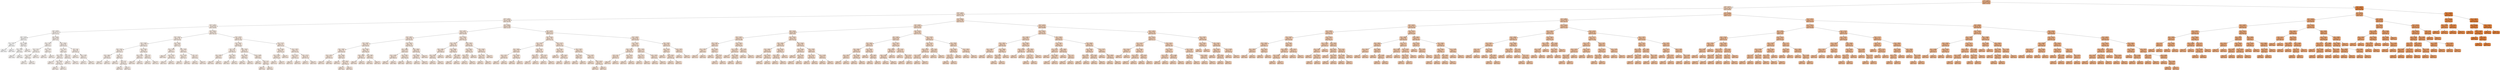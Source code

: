 digraph Tree {
node [shape=box, style="filled, rounded", color="black", fontname=helvetica] ;
edge [fontname=helvetica] ;
0 [label="X[4] <= 836.0\nmse = 60096.315\nsamples = 1470\nvalue = 795.782", fillcolor="#f0b48a"] ;
1 [label="X[4] <= 637.0\nmse = 13322.13\nsamples = 864\nvalue = 608.562", fillcolor="#f6d5bc"] ;
0 -> 1 [labeldistance=2.5, labelangle=45, headlabel="True"] ;
2 [label="X[4] <= 536.5\nmse = 2984.59\nsamples = 547\nvalue = 531.099", fillcolor="#f9e2d1"] ;
1 -> 2 ;
3 [label="X[4] <= 478.5\nmse = 1030.693\nsamples = 306\nvalue = 490.794", fillcolor="#fae9dc"] ;
2 -> 3 ;
4 [label="X[4] <= 439.0\nmse = 638.293\nsamples = 88\nvalue = 449.955", fillcolor="#fcf0e7"] ;
3 -> 4 ;
5 [label="X[4] <= 403.0\nmse = 453.119\nsamples = 23\nvalue = 415.522", fillcolor="#fdf6f1"] ;
4 -> 5 ;
6 [label="X[4] <= 375.0\nmse = 184.64\nsamples = 5\nvalue = 379.6", fillcolor="#fefcfa"] ;
5 -> 6 ;
7 [label="X[4] <= 364.0\nmse = 4.0\nsamples = 2\nvalue = 364.0", fillcolor="#fffffe"] ;
6 -> 7 ;
8 [label="mse = 0.0\nsamples = 1\nvalue = 362.0", fillcolor="#ffffff"] ;
7 -> 8 ;
9 [label="mse = 0.0\nsamples = 1\nvalue = 366.0", fillcolor="#fffefe"] ;
7 -> 9 ;
10 [label="X[2] <= 0.008\nmse = 34.667\nsamples = 3\nvalue = 390.0", fillcolor="#fefaf7"] ;
6 -> 10 ;
11 [label="X[4] <= 386.0\nmse = 4.0\nsamples = 2\nvalue = 386.0", fillcolor="#fefbf8"] ;
10 -> 11 ;
12 [label="mse = 0.0\nsamples = 1\nvalue = 384.0", fillcolor="#fefbf9"] ;
11 -> 12 ;
13 [label="mse = 0.0\nsamples = 1\nvalue = 388.0", fillcolor="#fefbf8"] ;
11 -> 13 ;
14 [label="mse = 0.0\nsamples = 1\nvalue = 398.0", fillcolor="#fef9f5"] ;
10 -> 14 ;
15 [label="X[4] <= 423.0\nmse = 69.694\nsamples = 18\nvalue = 425.5", fillcolor="#fdf4ee"] ;
5 -> 15 ;
16 [label="X[4] <= 415.5\nmse = 23.6\nsamples = 5\nvalue = 414.0", fillcolor="#fdf6f1"] ;
15 -> 16 ;
17 [label="X[4] <= 411.5\nmse = 4.222\nsamples = 3\nvalue = 410.333", fillcolor="#fdf7f2"] ;
16 -> 17 ;
18 [label="X[1] <= 0.025\nmse = 1.0\nsamples = 2\nvalue = 409.0", fillcolor="#fdf7f2"] ;
17 -> 18 ;
19 [label="mse = 0.0\nsamples = 1\nvalue = 410.0", fillcolor="#fdf7f2"] ;
18 -> 19 ;
20 [label="mse = 0.0\nsamples = 1\nvalue = 408.0", fillcolor="#fdf7f3"] ;
18 -> 20 ;
21 [label="mse = 0.0\nsamples = 1\nvalue = 413.0", fillcolor="#fdf6f1"] ;
17 -> 21 ;
22 [label="X[4] <= 419.5\nmse = 2.25\nsamples = 2\nvalue = 419.5", fillcolor="#fdf5ef"] ;
16 -> 22 ;
23 [label="mse = 0.0\nsamples = 1\nvalue = 418.0", fillcolor="#fdf5f0"] ;
22 -> 23 ;
24 [label="mse = 0.0\nsamples = 1\nvalue = 421.0", fillcolor="#fdf5ef"] ;
22 -> 24 ;
25 [label="X[4] <= 432.5\nmse = 16.994\nsamples = 13\nvalue = 429.923", fillcolor="#fdf3ed"] ;
15 -> 25 ;
26 [label="X[4] <= 428.5\nmse = 5.2\nsamples = 10\nvalue = 428.0", fillcolor="#fdf4ed"] ;
25 -> 26 ;
27 [label="X[4] <= 425.5\nmse = 0.56\nsamples = 5\nvalue = 425.8", fillcolor="#fdf4ee"] ;
26 -> 27 ;
28 [label="mse = 0.0\nsamples = 2\nvalue = 425.0", fillcolor="#fdf4ee"] ;
27 -> 28 ;
29 [label="X[4] <= 426.5\nmse = 0.222\nsamples = 3\nvalue = 426.333", fillcolor="#fdf4ee"] ;
27 -> 29 ;
30 [label="mse = 0.0\nsamples = 2\nvalue = 426.0", fillcolor="#fdf4ee"] ;
29 -> 30 ;
31 [label="mse = 0.0\nsamples = 1\nvalue = 427.0", fillcolor="#fdf4ed"] ;
29 -> 31 ;
32 [label="X[3] <= 0.0\nmse = 0.16\nsamples = 5\nvalue = 430.2", fillcolor="#fdf3ed"] ;
26 -> 32 ;
33 [label="mse = 0.0\nsamples = 1\nvalue = 431.0", fillcolor="#fdf3ec"] ;
32 -> 33 ;
34 [label="mse = 0.0\nsamples = 4\nvalue = 430.0", fillcolor="#fdf3ed"] ;
32 -> 34 ;
35 [label="X[3] <= 0.0\nmse = 2.889\nsamples = 3\nvalue = 436.333", fillcolor="#fcf2eb"] ;
25 -> 35 ;
36 [label="mse = 0.0\nsamples = 1\nvalue = 434.0", fillcolor="#fcf3eb"] ;
35 -> 36 ;
37 [label="X[0] <= 0.001\nmse = 0.25\nsamples = 2\nvalue = 437.5", fillcolor="#fcf2eb"] ;
35 -> 37 ;
38 [label="mse = 0.0\nsamples = 1\nvalue = 437.0", fillcolor="#fcf2eb"] ;
37 -> 38 ;
39 [label="mse = 0.0\nsamples = 1\nvalue = 438.0", fillcolor="#fcf2ea"] ;
37 -> 39 ;
40 [label="X[4] <= 461.0\nmse = 135.842\nsamples = 65\nvalue = 462.138", fillcolor="#fbeee4"] ;
4 -> 40 ;
41 [label="X[4] <= 452.0\nmse = 37.976\nsamples = 29\nvalue = 450.759", fillcolor="#fcf0e7"] ;
40 -> 41 ;
42 [label="X[4] <= 446.5\nmse = 13.758\nsamples = 17\nvalue = 446.353", fillcolor="#fcf0e8"] ;
41 -> 42 ;
43 [label="X[4] <= 442.5\nmse = 3.438\nsamples = 8\nvalue = 442.75", fillcolor="#fcf1e9"] ;
42 -> 43 ;
44 [label="X[4] <= 441.0\nmse = 0.889\nsamples = 3\nvalue = 440.667", fillcolor="#fcf1ea"] ;
43 -> 44 ;
45 [label="mse = 0.0\nsamples = 2\nvalue = 440.0", fillcolor="#fcf2ea"] ;
44 -> 45 ;
46 [label="mse = 0.0\nsamples = 1\nvalue = 442.0", fillcolor="#fcf1e9"] ;
44 -> 46 ;
47 [label="X[3] <= 0.0\nmse = 0.8\nsamples = 5\nvalue = 444.0", fillcolor="#fcf1e9"] ;
43 -> 47 ;
48 [label="mse = 0.0\nsamples = 2\nvalue = 443.0", fillcolor="#fcf1e9"] ;
47 -> 48 ;
49 [label="X[3] <= 0.0\nmse = 0.222\nsamples = 3\nvalue = 444.667", fillcolor="#fcf1e9"] ;
47 -> 49 ;
50 [label="mse = 0.0\nsamples = 2\nvalue = 445.0", fillcolor="#fcf1e9"] ;
49 -> 50 ;
51 [label="mse = 0.0\nsamples = 1\nvalue = 444.0", fillcolor="#fcf1e9"] ;
49 -> 51 ;
52 [label="X[4] <= 449.5\nmse = 1.136\nsamples = 9\nvalue = 449.556", fillcolor="#fcf0e7"] ;
42 -> 52 ;
53 [label="X[2] <= 0.009\nmse = 0.25\nsamples = 4\nvalue = 448.5", fillcolor="#fcf0e8"] ;
52 -> 53 ;
54 [label="mse = 0.0\nsamples = 2\nvalue = 449.0", fillcolor="#fcf0e7"] ;
53 -> 54 ;
55 [label="mse = 0.0\nsamples = 2\nvalue = 448.0", fillcolor="#fcf0e8"] ;
53 -> 55 ;
56 [label="X[3] <= 0.0\nmse = 0.24\nsamples = 5\nvalue = 450.4", fillcolor="#fcf0e7"] ;
52 -> 56 ;
57 [label="mse = 0.0\nsamples = 3\nvalue = 450.0", fillcolor="#fcf0e7"] ;
56 -> 57 ;
58 [label="mse = 0.0\nsamples = 2\nvalue = 451.0", fillcolor="#fcf0e7"] ;
56 -> 58 ;
59 [label="X[4] <= 456.5\nmse = 5.833\nsamples = 12\nvalue = 457.0", fillcolor="#fcefe5"] ;
41 -> 59 ;
60 [label="X[2] <= 0.003\nmse = 1.5\nsamples = 4\nvalue = 454.0", fillcolor="#fcefe6"] ;
59 -> 60 ;
61 [label="mse = 0.0\nsamples = 1\nvalue = 456.0", fillcolor="#fcefe6"] ;
60 -> 61 ;
62 [label="X[4] <= 453.5\nmse = 0.222\nsamples = 3\nvalue = 453.333", fillcolor="#fcefe6"] ;
60 -> 62 ;
63 [label="mse = 0.0\nsamples = 2\nvalue = 453.0", fillcolor="#fcefe6"] ;
62 -> 63 ;
64 [label="mse = 0.0\nsamples = 1\nvalue = 454.0", fillcolor="#fcefe6"] ;
62 -> 64 ;
65 [label="X[4] <= 458.5\nmse = 1.25\nsamples = 8\nvalue = 458.5", fillcolor="#fceee5"] ;
59 -> 65 ;
66 [label="X[1] <= 0.016\nmse = 0.25\nsamples = 4\nvalue = 457.5", fillcolor="#fcefe5"] ;
65 -> 66 ;
67 [label="mse = 0.0\nsamples = 2\nvalue = 457.0", fillcolor="#fcefe5"] ;
66 -> 67 ;
68 [label="mse = 0.0\nsamples = 2\nvalue = 458.0", fillcolor="#fceee5"] ;
66 -> 68 ;
69 [label="X[3] <= 0.0\nmse = 0.25\nsamples = 4\nvalue = 459.5", fillcolor="#fceee5"] ;
65 -> 69 ;
70 [label="mse = 0.0\nsamples = 2\nvalue = 460.0", fillcolor="#fceee4"] ;
69 -> 70 ;
71 [label="mse = 0.0\nsamples = 2\nvalue = 459.0", fillcolor="#fceee5"] ;
69 -> 71 ;
72 [label="X[4] <= 470.5\nmse = 26.323\nsamples = 36\nvalue = 471.306", fillcolor="#fbece1"] ;
40 -> 72 ;
73 [label="X[4] <= 465.5\nmse = 6.249\nsamples = 15\nvalue = 465.867", fillcolor="#fbede3"] ;
72 -> 73 ;
74 [label="X[3] <= 0.0\nmse = 1.139\nsamples = 6\nvalue = 463.167", fillcolor="#fbeee4"] ;
73 -> 74 ;
75 [label="X[4] <= 464.5\nmse = 0.25\nsamples = 2\nvalue = 464.5", fillcolor="#fbede3"] ;
74 -> 75 ;
76 [label="mse = 0.0\nsamples = 1\nvalue = 464.0", fillcolor="#fbede3"] ;
75 -> 76 ;
77 [label="mse = 0.0\nsamples = 1\nvalue = 465.0", fillcolor="#fbede3"] ;
75 -> 77 ;
78 [label="X[4] <= 462.5\nmse = 0.25\nsamples = 4\nvalue = 462.5", fillcolor="#fbeee4"] ;
74 -> 78 ;
79 [label="mse = 0.0\nsamples = 2\nvalue = 462.0", fillcolor="#fbeee4"] ;
78 -> 79 ;
80 [label="mse = 0.0\nsamples = 2\nvalue = 463.0", fillcolor="#fbeee4"] ;
78 -> 80 ;
81 [label="X[4] <= 467.5\nmse = 1.556\nsamples = 9\nvalue = 467.667", fillcolor="#fbede2"] ;
73 -> 81 ;
82 [label="X[4] <= 466.5\nmse = 0.25\nsamples = 4\nvalue = 466.5", fillcolor="#fbede3"] ;
81 -> 82 ;
83 [label="mse = 0.0\nsamples = 2\nvalue = 466.0", fillcolor="#fbede3"] ;
82 -> 83 ;
84 [label="mse = 0.0\nsamples = 2\nvalue = 467.0", fillcolor="#fbede3"] ;
82 -> 84 ;
85 [label="X[2] <= 0.009\nmse = 0.64\nsamples = 5\nvalue = 468.6", fillcolor="#fbede2"] ;
81 -> 85 ;
86 [label="mse = 0.0\nsamples = 3\nvalue = 468.0", fillcolor="#fbede2"] ;
85 -> 86 ;
87 [label="X[3] <= 0.0\nmse = 0.25\nsamples = 2\nvalue = 469.5", fillcolor="#fbece2"] ;
85 -> 87 ;
88 [label="mse = 0.0\nsamples = 1\nvalue = 470.0", fillcolor="#fbece2"] ;
87 -> 88 ;
89 [label="mse = 0.0\nsamples = 1\nvalue = 469.0", fillcolor="#fbede2"] ;
87 -> 89 ;
90 [label="X[4] <= 474.0\nmse = 4.44\nsamples = 21\nvalue = 475.19", fillcolor="#fbebe0"] ;
72 -> 90 ;
91 [label="X[0] <= 0.002\nmse = 0.556\nsamples = 6\nvalue = 472.333", fillcolor="#fbece1"] ;
90 -> 91 ;
92 [label="X[1] <= 0.034\nmse = 0.222\nsamples = 3\nvalue = 471.667", fillcolor="#fbece1"] ;
91 -> 92 ;
93 [label="mse = 0.0\nsamples = 2\nvalue = 472.0", fillcolor="#fbece1"] ;
92 -> 93 ;
94 [label="mse = 0.0\nsamples = 1\nvalue = 471.0", fillcolor="#fbece1"] ;
92 -> 94 ;
95 [label="mse = 0.0\nsamples = 3\nvalue = 473.0", fillcolor="#fbece1"] ;
91 -> 95 ;
96 [label="X[4] <= 476.5\nmse = 1.422\nsamples = 15\nvalue = 476.333", fillcolor="#fbebe0"] ;
90 -> 96 ;
97 [label="X[4] <= 475.5\nmse = 0.122\nsamples = 7\nvalue = 475.143", fillcolor="#fbebe0"] ;
96 -> 97 ;
98 [label="mse = 0.0\nsamples = 6\nvalue = 475.0", fillcolor="#fbece0"] ;
97 -> 98 ;
99 [label="mse = 0.0\nsamples = 1\nvalue = 476.0", fillcolor="#fbebe0"] ;
97 -> 99 ;
100 [label="X[4] <= 477.5\nmse = 0.234\nsamples = 8\nvalue = 477.375", fillcolor="#fbebe0"] ;
96 -> 100 ;
101 [label="mse = 0.0\nsamples = 5\nvalue = 477.0", fillcolor="#fbebe0"] ;
100 -> 101 ;
102 [label="mse = 0.0\nsamples = 3\nvalue = 478.0", fillcolor="#fbebe0"] ;
100 -> 102 ;
103 [label="X[4] <= 506.5\nmse = 244.046\nsamples = 218\nvalue = 507.28", fillcolor="#fae6d8"] ;
3 -> 103 ;
104 [label="X[4] <= 494.5\nmse = 62.112\nsamples = 105\nvalue = 493.429", fillcolor="#fae8db"] ;
103 -> 104 ;
105 [label="X[4] <= 487.5\nmse = 18.614\nsamples = 59\nvalue = 487.407", fillcolor="#fbe9dd"] ;
104 -> 105 ;
106 [label="X[4] <= 483.5\nmse = 5.627\nsamples = 29\nvalue = 483.552", fillcolor="#fbeade"] ;
105 -> 106 ;
107 [label="X[4] <= 480.5\nmse = 1.531\nsamples = 14\nvalue = 481.429", fillcolor="#fbeadf"] ;
106 -> 107 ;
108 [label="X[4] <= 479.5\nmse = 0.222\nsamples = 3\nvalue = 479.333", fillcolor="#fbebdf"] ;
107 -> 108 ;
109 [label="mse = 0.0\nsamples = 2\nvalue = 479.0", fillcolor="#fbebdf"] ;
108 -> 109 ;
110 [label="mse = 0.0\nsamples = 1\nvalue = 480.0", fillcolor="#fbebdf"] ;
108 -> 110 ;
111 [label="X[4] <= 481.5\nmse = 0.364\nsamples = 11\nvalue = 482.0", fillcolor="#fbeade"] ;
107 -> 111 ;
112 [label="mse = 0.0\nsamples = 2\nvalue = 481.0", fillcolor="#fbeadf"] ;
111 -> 112 ;
113 [label="X[4] <= 482.5\nmse = 0.173\nsamples = 9\nvalue = 482.222", fillcolor="#fbeade"] ;
111 -> 113 ;
114 [label="mse = 0.0\nsamples = 7\nvalue = 482.0", fillcolor="#fbeade"] ;
113 -> 114 ;
115 [label="mse = 0.0\nsamples = 2\nvalue = 483.0", fillcolor="#fbeade"] ;
113 -> 115 ;
116 [label="X[4] <= 485.5\nmse = 1.316\nsamples = 15\nvalue = 485.533", fillcolor="#fbeade"] ;
106 -> 116 ;
117 [label="X[4] <= 484.5\nmse = 0.245\nsamples = 7\nvalue = 484.429", fillcolor="#fbeade"] ;
116 -> 117 ;
118 [label="mse = 0.0\nsamples = 4\nvalue = 484.0", fillcolor="#fbeade"] ;
117 -> 118 ;
119 [label="mse = 0.0\nsamples = 3\nvalue = 485.0", fillcolor="#fbeade"] ;
117 -> 119 ;
120 [label="X[4] <= 486.5\nmse = 0.25\nsamples = 8\nvalue = 486.5", fillcolor="#fbeadd"] ;
116 -> 120 ;
121 [label="mse = 0.0\nsamples = 4\nvalue = 486.0", fillcolor="#fbeadd"] ;
120 -> 121 ;
122 [label="mse = 0.0\nsamples = 4\nvalue = 487.0", fillcolor="#fbe9dd"] ;
120 -> 122 ;
123 [label="X[4] <= 491.5\nmse = 2.916\nsamples = 30\nvalue = 491.133", fillcolor="#fae9dc"] ;
105 -> 123 ;
124 [label="X[4] <= 489.5\nmse = 0.737\nsamples = 19\nvalue = 490.0", fillcolor="#fae9dc"] ;
123 -> 124 ;
125 [label="X[2] <= 0.004\nmse = 0.222\nsamples = 3\nvalue = 488.333", fillcolor="#fbe9dd"] ;
124 -> 125 ;
126 [label="mse = 0.0\nsamples = 1\nvalue = 489.0", fillcolor="#fae9dd"] ;
125 -> 126 ;
127 [label="mse = 0.0\nsamples = 2\nvalue = 488.0", fillcolor="#fbe9dd"] ;
125 -> 127 ;
128 [label="X[4] <= 490.5\nmse = 0.215\nsamples = 16\nvalue = 490.312", fillcolor="#fae9dc"] ;
124 -> 128 ;
129 [label="mse = 0.0\nsamples = 11\nvalue = 490.0", fillcolor="#fae9dc"] ;
128 -> 129 ;
130 [label="mse = 0.0\nsamples = 5\nvalue = 491.0", fillcolor="#fae9dc"] ;
128 -> 130 ;
131 [label="X[4] <= 493.5\nmse = 0.628\nsamples = 11\nvalue = 493.091", fillcolor="#fae8db"] ;
123 -> 131 ;
132 [label="X[4] <= 492.5\nmse = 0.245\nsamples = 7\nvalue = 492.571", fillcolor="#fae8dc"] ;
131 -> 132 ;
133 [label="mse = 0.0\nsamples = 3\nvalue = 492.0", fillcolor="#fae9dc"] ;
132 -> 133 ;
134 [label="mse = 0.0\nsamples = 4\nvalue = 493.0", fillcolor="#fae8dc"] ;
132 -> 134 ;
135 [label="mse = 0.0\nsamples = 4\nvalue = 494.0", fillcolor="#fae8db"] ;
131 -> 135 ;
136 [label="X[4] <= 500.5\nmse = 11.738\nsamples = 46\nvalue = 501.152", fillcolor="#fae7d9"] ;
104 -> 136 ;
137 [label="X[4] <= 497.5\nmse = 1.778\nsamples = 18\nvalue = 497.333", fillcolor="#fae8da"] ;
136 -> 137 ;
138 [label="X[4] <= 496.5\nmse = 0.617\nsamples = 9\nvalue = 496.222", fillcolor="#fae8db"] ;
137 -> 138 ;
139 [label="X[4] <= 495.5\nmse = 0.24\nsamples = 5\nvalue = 495.6", fillcolor="#fae8db"] ;
138 -> 139 ;
140 [label="mse = 0.0\nsamples = 2\nvalue = 495.0", fillcolor="#fae8db"] ;
139 -> 140 ;
141 [label="mse = 0.0\nsamples = 3\nvalue = 496.0", fillcolor="#fae8db"] ;
139 -> 141 ;
142 [label="mse = 0.0\nsamples = 4\nvalue = 497.0", fillcolor="#fae8da"] ;
138 -> 142 ;
143 [label="X[4] <= 498.5\nmse = 0.469\nsamples = 9\nvalue = 498.444", fillcolor="#fae7da"] ;
137 -> 143 ;
144 [label="mse = 0.0\nsamples = 6\nvalue = 498.0", fillcolor="#fae8da"] ;
143 -> 144 ;
145 [label="X[4] <= 499.5\nmse = 0.222\nsamples = 3\nvalue = 499.333", fillcolor="#fae7da"] ;
143 -> 145 ;
146 [label="mse = 0.0\nsamples = 2\nvalue = 499.0", fillcolor="#fae7da"] ;
145 -> 146 ;
147 [label="mse = 0.0\nsamples = 1\nvalue = 500.0", fillcolor="#fae7da"] ;
145 -> 147 ;
148 [label="X[4] <= 503.5\nmse = 2.739\nsamples = 28\nvalue = 503.607", fillcolor="#fae7d9"] ;
136 -> 148 ;
149 [label="X[4] <= 502.5\nmse = 0.694\nsamples = 14\nvalue = 502.143", fillcolor="#fae7d9"] ;
148 -> 149 ;
150 [label="X[4] <= 501.5\nmse = 0.25\nsamples = 8\nvalue = 501.5", fillcolor="#fae7d9"] ;
149 -> 150 ;
151 [label="mse = 0.0\nsamples = 4\nvalue = 501.0", fillcolor="#fae7d9"] ;
150 -> 151 ;
152 [label="mse = 0.0\nsamples = 4\nvalue = 502.0", fillcolor="#fae7d9"] ;
150 -> 152 ;
153 [label="mse = 0.0\nsamples = 6\nvalue = 503.0", fillcolor="#fae7d9"] ;
149 -> 153 ;
154 [label="X[4] <= 505.5\nmse = 0.495\nsamples = 14\nvalue = 505.071", fillcolor="#fae6d8"] ;
148 -> 154 ;
155 [label="X[4] <= 504.5\nmse = 0.21\nsamples = 10\nvalue = 504.7", fillcolor="#fae6d8"] ;
154 -> 155 ;
156 [label="mse = 0.0\nsamples = 3\nvalue = 504.0", fillcolor="#fae7d9"] ;
155 -> 156 ;
157 [label="mse = 0.0\nsamples = 7\nvalue = 505.0", fillcolor="#fae6d8"] ;
155 -> 157 ;
158 [label="mse = 0.0\nsamples = 4\nvalue = 506.0", fillcolor="#fae6d8"] ;
154 -> 158 ;
159 [label="X[4] <= 522.5\nmse = 69.172\nsamples = 113\nvalue = 520.15", fillcolor="#f9e4d4"] ;
103 -> 159 ;
160 [label="X[4] <= 514.5\nmse = 17.369\nsamples = 73\nvalue = 514.795", fillcolor="#fae5d6"] ;
159 -> 160 ;
161 [label="X[4] <= 510.5\nmse = 4.777\nsamples = 32\nvalue = 510.812", fillcolor="#fae5d7"] ;
160 -> 161 ;
162 [label="X[4] <= 508.5\nmse = 1.093\nsamples = 15\nvalue = 508.8", fillcolor="#fae6d7"] ;
161 -> 162 ;
163 [label="X[4] <= 507.5\nmse = 0.222\nsamples = 6\nvalue = 507.667", fillcolor="#fae6d8"] ;
162 -> 163 ;
164 [label="mse = 0.0\nsamples = 2\nvalue = 507.0", fillcolor="#fae6d8"] ;
163 -> 164 ;
165 [label="mse = 0.0\nsamples = 4\nvalue = 508.0", fillcolor="#fae6d7"] ;
163 -> 165 ;
166 [label="X[4] <= 509.5\nmse = 0.247\nsamples = 9\nvalue = 509.556", fillcolor="#fae6d7"] ;
162 -> 166 ;
167 [label="mse = 0.0\nsamples = 4\nvalue = 509.0", fillcolor="#fae6d7"] ;
166 -> 167 ;
168 [label="mse = 0.0\nsamples = 5\nvalue = 510.0", fillcolor="#fae5d7"] ;
166 -> 168 ;
169 [label="X[4] <= 512.5\nmse = 1.301\nsamples = 17\nvalue = 512.588", fillcolor="#fae5d6"] ;
161 -> 169 ;
170 [label="X[4] <= 511.5\nmse = 0.25\nsamples = 8\nvalue = 511.5", fillcolor="#fae5d7"] ;
169 -> 170 ;
171 [label="mse = 0.0\nsamples = 4\nvalue = 511.0", fillcolor="#fae5d7"] ;
170 -> 171 ;
172 [label="mse = 0.0\nsamples = 4\nvalue = 512.0", fillcolor="#fae5d6"] ;
170 -> 172 ;
173 [label="X[4] <= 513.5\nmse = 0.247\nsamples = 9\nvalue = 513.556", fillcolor="#fae5d6"] ;
169 -> 173 ;
174 [label="mse = 0.0\nsamples = 4\nvalue = 513.0", fillcolor="#fae5d6"] ;
173 -> 174 ;
175 [label="mse = 0.0\nsamples = 5\nvalue = 514.0", fillcolor="#fae5d6"] ;
173 -> 175 ;
176 [label="X[4] <= 517.5\nmse = 5.161\nsamples = 41\nvalue = 517.902", fillcolor="#f9e4d5"] ;
160 -> 176 ;
177 [label="X[4] <= 515.5\nmse = 0.595\nsamples = 17\nvalue = 515.588", fillcolor="#fae5d5"] ;
176 -> 177 ;
178 [label="mse = 0.0\nsamples = 10\nvalue = 515.0", fillcolor="#fae5d6"] ;
177 -> 178 ;
179 [label="X[4] <= 516.5\nmse = 0.245\nsamples = 7\nvalue = 516.429", fillcolor="#fae4d5"] ;
177 -> 179 ;
180 [label="mse = 0.0\nsamples = 4\nvalue = 516.0", fillcolor="#fae4d5"] ;
179 -> 180 ;
181 [label="mse = 0.0\nsamples = 3\nvalue = 517.0", fillcolor="#f9e4d5"] ;
179 -> 181 ;
182 [label="X[4] <= 519.5\nmse = 1.915\nsamples = 24\nvalue = 519.542", fillcolor="#f9e4d4"] ;
176 -> 182 ;
183 [label="X[4] <= 518.5\nmse = 0.25\nsamples = 14\nvalue = 518.5", fillcolor="#f9e4d5"] ;
182 -> 183 ;
184 [label="mse = 0.0\nsamples = 7\nvalue = 518.0", fillcolor="#f9e4d5"] ;
183 -> 184 ;
185 [label="mse = 0.0\nsamples = 7\nvalue = 519.0", fillcolor="#f9e4d4"] ;
183 -> 185 ;
186 [label="X[4] <= 520.5\nmse = 0.6\nsamples = 10\nvalue = 521.0", fillcolor="#f9e4d4"] ;
182 -> 186 ;
187 [label="mse = 0.0\nsamples = 3\nvalue = 520.0", fillcolor="#f9e4d4"] ;
186 -> 187 ;
188 [label="X[4] <= 521.5\nmse = 0.245\nsamples = 7\nvalue = 521.429", fillcolor="#f9e4d4"] ;
186 -> 188 ;
189 [label="mse = 0.0\nsamples = 4\nvalue = 521.0", fillcolor="#f9e4d4"] ;
188 -> 189 ;
190 [label="mse = 0.0\nsamples = 3\nvalue = 522.0", fillcolor="#f9e3d4"] ;
188 -> 190 ;
191 [label="X[4] <= 530.5\nmse = 15.819\nsamples = 40\nvalue = 529.925", fillcolor="#f9e2d2"] ;
159 -> 191 ;
192 [label="X[4] <= 526.5\nmse = 4.207\nsamples = 24\nvalue = 527.042", fillcolor="#f9e3d2"] ;
191 -> 192 ;
193 [label="X[4] <= 524.5\nmse = 1.062\nsamples = 9\nvalue = 524.778", fillcolor="#f9e3d3"] ;
192 -> 193 ;
194 [label="X[3] <= 0.0\nmse = 0.188\nsamples = 4\nvalue = 523.75", fillcolor="#f9e3d3"] ;
193 -> 194 ;
195 [label="mse = 0.0\nsamples = 3\nvalue = 524.0", fillcolor="#f9e3d3"] ;
194 -> 195 ;
196 [label="mse = 0.0\nsamples = 1\nvalue = 523.0", fillcolor="#f9e3d3"] ;
194 -> 196 ;
197 [label="X[4] <= 525.5\nmse = 0.24\nsamples = 5\nvalue = 525.6", fillcolor="#f9e3d3"] ;
193 -> 197 ;
198 [label="mse = 0.0\nsamples = 2\nvalue = 525.0", fillcolor="#f9e3d3"] ;
197 -> 198 ;
199 [label="mse = 0.0\nsamples = 3\nvalue = 526.0", fillcolor="#f9e3d3"] ;
197 -> 199 ;
200 [label="X[4] <= 528.5\nmse = 1.173\nsamples = 15\nvalue = 528.4", fillcolor="#f9e2d2"] ;
192 -> 200 ;
201 [label="X[4] <= 527.5\nmse = 0.21\nsamples = 10\nvalue = 527.7", fillcolor="#f9e2d2"] ;
200 -> 201 ;
202 [label="mse = 0.0\nsamples = 3\nvalue = 527.0", fillcolor="#f9e3d2"] ;
201 -> 202 ;
203 [label="mse = 0.0\nsamples = 7\nvalue = 528.0", fillcolor="#f9e2d2"] ;
201 -> 203 ;
204 [label="X[4] <= 529.5\nmse = 0.16\nsamples = 5\nvalue = 529.8", fillcolor="#f9e2d2"] ;
200 -> 204 ;
205 [label="mse = 0.0\nsamples = 1\nvalue = 529.0", fillcolor="#f9e2d2"] ;
204 -> 205 ;
206 [label="mse = 0.0\nsamples = 4\nvalue = 530.0", fillcolor="#f9e2d1"] ;
204 -> 206 ;
207 [label="X[4] <= 534.5\nmse = 2.062\nsamples = 16\nvalue = 534.25", fillcolor="#f9e1d0"] ;
191 -> 207 ;
208 [label="X[4] <= 532.0\nmse = 0.75\nsamples = 8\nvalue = 533.0", fillcolor="#f9e2d1"] ;
207 -> 208 ;
209 [label="mse = 0.0\nsamples = 1\nvalue = 531.0", fillcolor="#f9e2d1"] ;
208 -> 209 ;
210 [label="X[4] <= 533.5\nmse = 0.204\nsamples = 7\nvalue = 533.286", fillcolor="#f9e1d1"] ;
208 -> 210 ;
211 [label="mse = 0.0\nsamples = 5\nvalue = 533.0", fillcolor="#f9e2d1"] ;
210 -> 211 ;
212 [label="mse = 0.0\nsamples = 2\nvalue = 534.0", fillcolor="#f9e1d0"] ;
210 -> 212 ;
213 [label="X[4] <= 535.5\nmse = 0.25\nsamples = 8\nvalue = 535.5", fillcolor="#f9e1d0"] ;
207 -> 213 ;
214 [label="mse = 0.0\nsamples = 4\nvalue = 535.0", fillcolor="#f9e1d0"] ;
213 -> 214 ;
215 [label="mse = 0.0\nsamples = 4\nvalue = 536.0", fillcolor="#f9e1d0"] ;
213 -> 215 ;
216 [label="X[4] <= 585.0\nmse = 783.983\nsamples = 241\nvalue = 582.274", fillcolor="#f7d9c3"] ;
2 -> 216 ;
217 [label="X[4] <= 560.5\nmse = 195.932\nsamples = 134\nvalue = 561.022", fillcolor="#f8ddc9"] ;
216 -> 217 ;
218 [label="X[4] <= 547.5\nmse = 43.809\nsamples = 65\nvalue = 548.6", fillcolor="#f8dfcc"] ;
217 -> 218 ;
219 [label="X[4] <= 542.5\nmse = 10.617\nsamples = 26\nvalue = 541.808", fillcolor="#f9e0ce"] ;
218 -> 219 ;
220 [label="X[4] <= 539.5\nmse = 3.04\nsamples = 15\nvalue = 539.4", fillcolor="#f9e0cf"] ;
219 -> 220 ;
221 [label="X[4] <= 538.0\nmse = 1.0\nsamples = 8\nvalue = 538.0", fillcolor="#f9e1cf"] ;
220 -> 221 ;
222 [label="mse = 0.0\nsamples = 4\nvalue = 537.0", fillcolor="#f9e1d0"] ;
221 -> 222 ;
223 [label="mse = 0.0\nsamples = 4\nvalue = 539.0", fillcolor="#f9e0cf"] ;
221 -> 223 ;
224 [label="X[4] <= 540.5\nmse = 0.571\nsamples = 7\nvalue = 541.0", fillcolor="#f9e0cf"] ;
220 -> 224 ;
225 [label="mse = 0.0\nsamples = 2\nvalue = 540.0", fillcolor="#f9e0cf"] ;
224 -> 225 ;
226 [label="X[4] <= 541.5\nmse = 0.24\nsamples = 5\nvalue = 541.4", fillcolor="#f9e0ce"] ;
224 -> 226 ;
227 [label="mse = 0.0\nsamples = 3\nvalue = 541.0", fillcolor="#f9e0cf"] ;
226 -> 227 ;
228 [label="mse = 0.0\nsamples = 2\nvalue = 542.0", fillcolor="#f9e0ce"] ;
226 -> 228 ;
229 [label="X[4] <= 545.5\nmse = 2.264\nsamples = 11\nvalue = 545.091", fillcolor="#f8dfcd"] ;
219 -> 229 ;
230 [label="X[1] <= 0.015\nmse = 0.472\nsamples = 6\nvalue = 543.833", fillcolor="#f9e0ce"] ;
229 -> 230 ;
231 [label="mse = 0.0\nsamples = 2\nvalue = 543.0", fillcolor="#f9e0ce"] ;
230 -> 231 ;
232 [label="X[0] <= 0.001\nmse = 0.188\nsamples = 4\nvalue = 544.25", fillcolor="#f9e0ce"] ;
230 -> 232 ;
233 [label="mse = 0.0\nsamples = 1\nvalue = 545.0", fillcolor="#f8dfcd"] ;
232 -> 233 ;
234 [label="mse = 0.0\nsamples = 3\nvalue = 544.0", fillcolor="#f9e0ce"] ;
232 -> 234 ;
235 [label="X[2] <= 0.007\nmse = 0.24\nsamples = 5\nvalue = 546.6", fillcolor="#f8dfcd"] ;
229 -> 235 ;
236 [label="mse = 0.0\nsamples = 2\nvalue = 546.0", fillcolor="#f8dfcd"] ;
235 -> 236 ;
237 [label="mse = 0.0\nsamples = 3\nvalue = 547.0", fillcolor="#f8dfcd"] ;
235 -> 237 ;
238 [label="X[4] <= 553.5\nmse = 14.676\nsamples = 39\nvalue = 553.128", fillcolor="#f8decb"] ;
218 -> 238 ;
239 [label="X[4] <= 550.5\nmse = 3.058\nsamples = 22\nvalue = 550.182", fillcolor="#f8dfcc"] ;
238 -> 239 ;
240 [label="X[4] <= 548.5\nmse = 0.438\nsamples = 13\nvalue = 548.846", fillcolor="#f8dfcc"] ;
239 -> 240 ;
241 [label="mse = 0.0\nsamples = 4\nvalue = 548.0", fillcolor="#f8dfcd"] ;
240 -> 241 ;
242 [label="X[4] <= 549.5\nmse = 0.173\nsamples = 9\nvalue = 549.222", fillcolor="#f8dfcc"] ;
240 -> 242 ;
243 [label="mse = 0.0\nsamples = 7\nvalue = 549.0", fillcolor="#f8dfcc"] ;
242 -> 243 ;
244 [label="mse = 0.0\nsamples = 2\nvalue = 550.0", fillcolor="#f8dfcc"] ;
242 -> 244 ;
245 [label="X[4] <= 552.5\nmse = 0.543\nsamples = 9\nvalue = 552.111", fillcolor="#f8decc"] ;
239 -> 245 ;
246 [label="X[4] <= 551.5\nmse = 0.222\nsamples = 6\nvalue = 551.667", fillcolor="#f8decc"] ;
245 -> 246 ;
247 [label="mse = 0.0\nsamples = 2\nvalue = 551.0", fillcolor="#f8decc"] ;
246 -> 247 ;
248 [label="mse = 0.0\nsamples = 4\nvalue = 552.0", fillcolor="#f8decc"] ;
246 -> 248 ;
249 [label="mse = 0.0\nsamples = 3\nvalue = 553.0", fillcolor="#f8decb"] ;
245 -> 249 ;
250 [label="X[4] <= 556.5\nmse = 3.938\nsamples = 17\nvalue = 556.941", fillcolor="#f8ddca"] ;
238 -> 250 ;
251 [label="X[1] <= 0.014\nmse = 0.694\nsamples = 7\nvalue = 554.857", fillcolor="#f8decb"] ;
250 -> 251 ;
252 [label="mse = 0.0\nsamples = 3\nvalue = 554.0", fillcolor="#f8decb"] ;
251 -> 252 ;
253 [label="X[1] <= 0.023\nmse = 0.25\nsamples = 4\nvalue = 555.5", fillcolor="#f8decb"] ;
251 -> 253 ;
254 [label="mse = 0.0\nsamples = 2\nvalue = 555.0", fillcolor="#f8decb"] ;
253 -> 254 ;
255 [label="mse = 0.0\nsamples = 2\nvalue = 556.0", fillcolor="#f8deca"] ;
253 -> 255 ;
256 [label="X[4] <= 558.5\nmse = 1.04\nsamples = 10\nvalue = 558.4", fillcolor="#f8ddca"] ;
250 -> 256 ;
257 [label="X[4] <= 557.5\nmse = 0.222\nsamples = 6\nvalue = 557.667", fillcolor="#f8ddca"] ;
256 -> 257 ;
258 [label="mse = 0.0\nsamples = 2\nvalue = 557.0", fillcolor="#f8ddca"] ;
257 -> 258 ;
259 [label="mse = 0.0\nsamples = 4\nvalue = 558.0", fillcolor="#f8ddca"] ;
257 -> 259 ;
260 [label="X[1] <= 0.018\nmse = 0.25\nsamples = 4\nvalue = 559.5", fillcolor="#f8ddca"] ;
256 -> 260 ;
261 [label="mse = 0.0\nsamples = 2\nvalue = 560.0", fillcolor="#f8ddc9"] ;
260 -> 261 ;
262 [label="mse = 0.0\nsamples = 2\nvalue = 559.0", fillcolor="#f8ddca"] ;
260 -> 262 ;
263 [label="X[4] <= 574.0\nmse = 56.924\nsamples = 69\nvalue = 572.725", fillcolor="#f8dbc6"] ;
217 -> 263 ;
264 [label="X[4] <= 567.5\nmse = 10.987\nsamples = 38\nvalue = 566.5", fillcolor="#f8dcc8"] ;
263 -> 264 ;
265 [label="X[4] <= 564.5\nmse = 3.366\nsamples = 25\nvalue = 564.44", fillcolor="#f8dcc8"] ;
264 -> 265 ;
266 [label="X[4] <= 562.5\nmse = 0.959\nsamples = 11\nvalue = 562.636", fillcolor="#f8dcc9"] ;
265 -> 266 ;
267 [label="X[4] <= 561.5\nmse = 0.25\nsamples = 4\nvalue = 561.5", fillcolor="#f8ddc9"] ;
266 -> 267 ;
268 [label="mse = 0.0\nsamples = 2\nvalue = 561.0", fillcolor="#f8ddc9"] ;
267 -> 268 ;
269 [label="mse = 0.0\nsamples = 2\nvalue = 562.0", fillcolor="#f8ddc9"] ;
267 -> 269 ;
270 [label="X[4] <= 563.5\nmse = 0.204\nsamples = 7\nvalue = 563.286", fillcolor="#f8dcc8"] ;
266 -> 270 ;
271 [label="mse = 0.0\nsamples = 5\nvalue = 563.0", fillcolor="#f8dcc9"] ;
270 -> 271 ;
272 [label="mse = 0.0\nsamples = 2\nvalue = 564.0", fillcolor="#f8dcc8"] ;
270 -> 272 ;
273 [label="X[4] <= 565.5\nmse = 0.694\nsamples = 14\nvalue = 565.857", fillcolor="#f8dcc8"] ;
265 -> 273 ;
274 [label="mse = 0.0\nsamples = 6\nvalue = 565.0", fillcolor="#f8dcc8"] ;
273 -> 274 ;
275 [label="X[4] <= 566.5\nmse = 0.25\nsamples = 8\nvalue = 566.5", fillcolor="#f8dcc8"] ;
273 -> 275 ;
276 [label="mse = 0.0\nsamples = 4\nvalue = 566.0", fillcolor="#f8dcc8"] ;
275 -> 276 ;
277 [label="mse = 0.0\nsamples = 4\nvalue = 567.0", fillcolor="#f8dcc7"] ;
275 -> 277 ;
278 [label="X[4] <= 570.5\nmse = 1.787\nsamples = 13\nvalue = 570.462", fillcolor="#f8dbc7"] ;
264 -> 278 ;
279 [label="X[4] <= 569.5\nmse = 0.531\nsamples = 7\nvalue = 569.429", fillcolor="#f8dbc7"] ;
278 -> 279 ;
280 [label="X[0] <= 0.001\nmse = 0.222\nsamples = 3\nvalue = 568.667", fillcolor="#f8dbc7"] ;
279 -> 280 ;
281 [label="mse = 0.0\nsamples = 1\nvalue = 568.0", fillcolor="#f8dbc7"] ;
280 -> 281 ;
282 [label="mse = 0.0\nsamples = 2\nvalue = 569.0", fillcolor="#f8dbc7"] ;
280 -> 282 ;
283 [label="mse = 0.0\nsamples = 4\nvalue = 570.0", fillcolor="#f8dbc7"] ;
279 -> 283 ;
284 [label="X[1] <= 0.01\nmse = 0.556\nsamples = 6\nvalue = 571.667", fillcolor="#f8dbc6"] ;
278 -> 284 ;
285 [label="mse = 0.0\nsamples = 3\nvalue = 571.0", fillcolor="#f8dbc6"] ;
284 -> 285 ;
286 [label="X[4] <= 572.5\nmse = 0.222\nsamples = 3\nvalue = 572.333", fillcolor="#f8dbc6"] ;
284 -> 286 ;
287 [label="mse = 0.0\nsamples = 2\nvalue = 572.0", fillcolor="#f8dbc6"] ;
286 -> 287 ;
288 [label="mse = 0.0\nsamples = 1\nvalue = 573.0", fillcolor="#f7dbc6"] ;
286 -> 288 ;
289 [label="X[4] <= 579.5\nmse = 7.519\nsamples = 31\nvalue = 580.355", fillcolor="#f7d9c4"] ;
263 -> 289 ;
290 [label="X[4] <= 577.5\nmse = 1.967\nsamples = 11\nvalue = 577.182", fillcolor="#f7dac5"] ;
289 -> 290 ;
291 [label="X[4] <= 576.5\nmse = 0.776\nsamples = 7\nvalue = 576.286", fillcolor="#f7dac5"] ;
290 -> 291 ;
292 [label="X[1] <= 0.02\nmse = 0.222\nsamples = 3\nvalue = 575.333", fillcolor="#f7dac5"] ;
291 -> 292 ;
293 [label="mse = 0.0\nsamples = 1\nvalue = 576.0", fillcolor="#f7dac5"] ;
292 -> 293 ;
294 [label="mse = 0.0\nsamples = 2\nvalue = 575.0", fillcolor="#f7dac5"] ;
292 -> 294 ;
295 [label="mse = 0.0\nsamples = 4\nvalue = 577.0", fillcolor="#f7dac5"] ;
291 -> 295 ;
296 [label="X[1] <= 0.02\nmse = 0.188\nsamples = 4\nvalue = 578.75", fillcolor="#f7dac4"] ;
290 -> 296 ;
297 [label="mse = 0.0\nsamples = 3\nvalue = 579.0", fillcolor="#f7dac4"] ;
296 -> 297 ;
298 [label="mse = 0.0\nsamples = 1\nvalue = 578.0", fillcolor="#f7dac4"] ;
296 -> 298 ;
299 [label="X[4] <= 582.5\nmse = 1.99\nsamples = 20\nvalue = 582.1", fillcolor="#f7d9c3"] ;
289 -> 299 ;
300 [label="X[4] <= 581.5\nmse = 0.576\nsamples = 12\nvalue = 581.083", fillcolor="#f7d9c4"] ;
299 -> 300 ;
301 [label="X[3] <= 0.0\nmse = 0.234\nsamples = 8\nvalue = 580.625", fillcolor="#f7d9c4"] ;
300 -> 301 ;
302 [label="mse = 0.0\nsamples = 3\nvalue = 580.0", fillcolor="#f7d9c4"] ;
301 -> 302 ;
303 [label="mse = 0.0\nsamples = 5\nvalue = 581.0", fillcolor="#f7d9c4"] ;
301 -> 303 ;
304 [label="mse = 0.0\nsamples = 4\nvalue = 582.0", fillcolor="#f7d9c3"] ;
300 -> 304 ;
305 [label="X[4] <= 583.5\nmse = 0.234\nsamples = 8\nvalue = 583.625", fillcolor="#f7d9c3"] ;
299 -> 305 ;
306 [label="mse = 0.0\nsamples = 3\nvalue = 583.0", fillcolor="#f7d9c3"] ;
305 -> 306 ;
307 [label="mse = 0.0\nsamples = 5\nvalue = 584.0", fillcolor="#f7d9c3"] ;
305 -> 307 ;
308 [label="X[4] <= 610.0\nmse = 246.529\nsamples = 107\nvalue = 608.888", fillcolor="#f6d4bc"] ;
216 -> 308 ;
309 [label="X[4] <= 595.5\nmse = 39.462\nsamples = 59\nvalue = 596.407", fillcolor="#f7d7c0"] ;
308 -> 309 ;
310 [label="X[4] <= 590.5\nmse = 8.662\nsamples = 25\nvalue = 590.24", fillcolor="#f7d8c1"] ;
309 -> 310 ;
311 [label="X[4] <= 587.5\nmse = 2.284\nsamples = 13\nvalue = 587.846", fillcolor="#f7d8c2"] ;
310 -> 311 ;
312 [label="X[4] <= 586.5\nmse = 0.222\nsamples = 6\nvalue = 586.333", fillcolor="#f7d8c2"] ;
311 -> 312 ;
313 [label="mse = 0.0\nsamples = 4\nvalue = 586.0", fillcolor="#f7d8c2"] ;
312 -> 313 ;
314 [label="mse = 0.0\nsamples = 2\nvalue = 587.0", fillcolor="#f7d8c2"] ;
312 -> 314 ;
315 [label="X[4] <= 589.5\nmse = 0.408\nsamples = 7\nvalue = 589.143", fillcolor="#f7d8c1"] ;
311 -> 315 ;
316 [label="X[4] <= 588.5\nmse = 0.16\nsamples = 5\nvalue = 588.8", fillcolor="#f7d8c2"] ;
315 -> 316 ;
317 [label="mse = 0.0\nsamples = 1\nvalue = 588.0", fillcolor="#f7d8c2"] ;
316 -> 317 ;
318 [label="mse = 0.0\nsamples = 4\nvalue = 589.0", fillcolor="#f7d8c2"] ;
316 -> 318 ;
319 [label="mse = 0.0\nsamples = 2\nvalue = 590.0", fillcolor="#f7d8c1"] ;
315 -> 319 ;
320 [label="X[4] <= 592.5\nmse = 2.639\nsamples = 12\nvalue = 592.833", fillcolor="#f7d7c0"] ;
310 -> 320 ;
321 [label="X[2] <= 0.006\nmse = 0.222\nsamples = 6\nvalue = 591.333", fillcolor="#f7d7c1"] ;
320 -> 321 ;
322 [label="mse = 0.0\nsamples = 2\nvalue = 592.0", fillcolor="#f7d7c1"] ;
321 -> 322 ;
323 [label="mse = 0.0\nsamples = 4\nvalue = 591.0", fillcolor="#f7d8c1"] ;
321 -> 323 ;
324 [label="X[4] <= 594.5\nmse = 0.556\nsamples = 6\nvalue = 594.333", fillcolor="#f7d7c0"] ;
320 -> 324 ;
325 [label="X[3] <= 0.0\nmse = 0.222\nsamples = 3\nvalue = 593.667", fillcolor="#f7d7c0"] ;
324 -> 325 ;
326 [label="mse = 0.0\nsamples = 1\nvalue = 593.0", fillcolor="#f7d7c0"] ;
325 -> 326 ;
327 [label="mse = 0.0\nsamples = 2\nvalue = 594.0", fillcolor="#f7d7c0"] ;
325 -> 327 ;
328 [label="mse = 0.0\nsamples = 3\nvalue = 595.0", fillcolor="#f7d7c0"] ;
324 -> 328 ;
329 [label="X[4] <= 601.5\nmse = 13.585\nsamples = 34\nvalue = 600.941", fillcolor="#f7d6be"] ;
309 -> 329 ;
330 [label="X[4] <= 598.5\nmse = 2.63\nsamples = 21\nvalue = 598.476", fillcolor="#f7d6bf"] ;
329 -> 330 ;
331 [label="X[1] <= 0.012\nmse = 0.6\nsamples = 10\nvalue = 597.0", fillcolor="#f7d6bf"] ;
330 -> 331 ;
332 [label="mse = 0.0\nsamples = 3\nvalue = 598.0", fillcolor="#f7d6bf"] ;
331 -> 332 ;
333 [label="X[4] <= 596.5\nmse = 0.245\nsamples = 7\nvalue = 596.571", fillcolor="#f7d7bf"] ;
331 -> 333 ;
334 [label="mse = 0.0\nsamples = 3\nvalue = 596.0", fillcolor="#f7d7c0"] ;
333 -> 334 ;
335 [label="mse = 0.0\nsamples = 4\nvalue = 597.0", fillcolor="#f7d6bf"] ;
333 -> 335 ;
336 [label="X[4] <= 599.5\nmse = 0.694\nsamples = 11\nvalue = 599.818", fillcolor="#f7d6bf"] ;
330 -> 336 ;
337 [label="mse = 0.0\nsamples = 5\nvalue = 599.0", fillcolor="#f7d6bf"] ;
336 -> 337 ;
338 [label="X[3] <= 0.0\nmse = 0.25\nsamples = 6\nvalue = 600.5", fillcolor="#f7d6be"] ;
336 -> 338 ;
339 [label="mse = 0.0\nsamples = 3\nvalue = 600.0", fillcolor="#f7d6bf"] ;
338 -> 339 ;
340 [label="mse = 0.0\nsamples = 3\nvalue = 601.0", fillcolor="#f6d6be"] ;
338 -> 340 ;
341 [label="X[4] <= 605.5\nmse = 5.609\nsamples = 13\nvalue = 604.923", fillcolor="#f6d5bd"] ;
329 -> 341 ;
342 [label="X[4] <= 603.5\nmse = 1.358\nsamples = 9\nvalue = 603.556", fillcolor="#f6d5be"] ;
341 -> 342 ;
343 [label="X[0] <= 0.002\nmse = 0.24\nsamples = 5\nvalue = 602.6", fillcolor="#f6d6be"] ;
342 -> 343 ;
344 [label="mse = 0.0\nsamples = 2\nvalue = 602.0", fillcolor="#f6d6be"] ;
343 -> 344 ;
345 [label="mse = 0.0\nsamples = 3\nvalue = 603.0", fillcolor="#f6d5be"] ;
343 -> 345 ;
346 [label="X[1] <= 0.017\nmse = 0.188\nsamples = 4\nvalue = 604.75", fillcolor="#f6d5bd"] ;
342 -> 346 ;
347 [label="mse = 0.0\nsamples = 1\nvalue = 604.0", fillcolor="#f6d5bd"] ;
346 -> 347 ;
348 [label="mse = 0.0\nsamples = 3\nvalue = 605.0", fillcolor="#f6d5bd"] ;
346 -> 348 ;
349 [label="X[4] <= 607.0\nmse = 1.5\nsamples = 4\nvalue = 608.0", fillcolor="#f6d5bc"] ;
341 -> 349 ;
350 [label="mse = 0.0\nsamples = 1\nvalue = 606.0", fillcolor="#f6d5bd"] ;
349 -> 350 ;
351 [label="X[4] <= 608.5\nmse = 0.222\nsamples = 3\nvalue = 608.667", fillcolor="#f6d4bc"] ;
349 -> 351 ;
352 [label="mse = 0.0\nsamples = 1\nvalue = 608.0", fillcolor="#f6d5bc"] ;
351 -> 352 ;
353 [label="mse = 0.0\nsamples = 2\nvalue = 609.0", fillcolor="#f6d4bc"] ;
351 -> 353 ;
354 [label="X[4] <= 626.5\nmse = 74.218\nsamples = 48\nvalue = 624.229", fillcolor="#f6d2b8"] ;
308 -> 354 ;
355 [label="X[4] <= 617.5\nmse = 19.937\nsamples = 27\nvalue = 617.37", fillcolor="#f6d3ba"] ;
354 -> 355 ;
356 [label="X[4] <= 613.0\nmse = 4.515\nsamples = 14\nvalue = 613.643", fillcolor="#f6d4bb"] ;
355 -> 356 ;
357 [label="X[4] <= 611.5\nmse = 0.204\nsamples = 7\nvalue = 611.714", fillcolor="#f6d4bb"] ;
356 -> 357 ;
358 [label="mse = 0.0\nsamples = 2\nvalue = 611.0", fillcolor="#f6d4bc"] ;
357 -> 358 ;
359 [label="mse = 0.0\nsamples = 5\nvalue = 612.0", fillcolor="#f6d4bb"] ;
357 -> 359 ;
360 [label="X[4] <= 615.5\nmse = 1.388\nsamples = 7\nvalue = 615.571", fillcolor="#f6d3ba"] ;
356 -> 360 ;
361 [label="X[1] <= 0.027\nmse = 0.222\nsamples = 3\nvalue = 614.333", fillcolor="#f6d4bb"] ;
360 -> 361 ;
362 [label="mse = 0.0\nsamples = 2\nvalue = 614.0", fillcolor="#f6d4bb"] ;
361 -> 362 ;
363 [label="mse = 0.0\nsamples = 1\nvalue = 615.0", fillcolor="#f6d3ba"] ;
361 -> 363 ;
364 [label="X[4] <= 616.5\nmse = 0.25\nsamples = 4\nvalue = 616.5", fillcolor="#f6d3ba"] ;
360 -> 364 ;
365 [label="mse = 0.0\nsamples = 2\nvalue = 616.0", fillcolor="#f6d3ba"] ;
364 -> 365 ;
366 [label="mse = 0.0\nsamples = 2\nvalue = 617.0", fillcolor="#f6d3ba"] ;
364 -> 366 ;
367 [label="X[4] <= 621.5\nmse = 5.467\nsamples = 13\nvalue = 621.385", fillcolor="#f6d2b9"] ;
355 -> 367 ;
368 [label="X[4] <= 619.5\nmse = 1.102\nsamples = 7\nvalue = 619.429", fillcolor="#f6d3b9"] ;
367 -> 368 ;
369 [label="X[1] <= 0.03\nmse = 0.222\nsamples = 3\nvalue = 618.333", fillcolor="#f6d3ba"] ;
368 -> 369 ;
370 [label="mse = 0.0\nsamples = 2\nvalue = 618.0", fillcolor="#f6d3ba"] ;
369 -> 370 ;
371 [label="mse = 0.0\nsamples = 1\nvalue = 619.0", fillcolor="#f6d3b9"] ;
369 -> 371 ;
372 [label="X[1] <= 0.009\nmse = 0.188\nsamples = 4\nvalue = 620.25", fillcolor="#f6d2b9"] ;
368 -> 372 ;
373 [label="mse = 0.0\nsamples = 1\nvalue = 621.0", fillcolor="#f6d2b9"] ;
372 -> 373 ;
374 [label="mse = 0.0\nsamples = 3\nvalue = 620.0", fillcolor="#f6d3b9"] ;
372 -> 374 ;
375 [label="X[1] <= 0.013\nmse = 0.889\nsamples = 6\nvalue = 623.667", fillcolor="#f6d2b8"] ;
367 -> 375 ;
376 [label="X[0] <= 0.002\nmse = 0.25\nsamples = 2\nvalue = 622.5", fillcolor="#f6d2b8"] ;
375 -> 376 ;
377 [label="mse = 0.0\nsamples = 1\nvalue = 623.0", fillcolor="#f6d2b8"] ;
376 -> 377 ;
378 [label="mse = 0.0\nsamples = 1\nvalue = 622.0", fillcolor="#f6d2b9"] ;
376 -> 378 ;
379 [label="X[4] <= 624.5\nmse = 0.188\nsamples = 4\nvalue = 624.25", fillcolor="#f6d2b8"] ;
375 -> 379 ;
380 [label="mse = 0.0\nsamples = 3\nvalue = 624.0", fillcolor="#f6d2b8"] ;
379 -> 380 ;
381 [label="mse = 0.0\nsamples = 1\nvalue = 625.0", fillcolor="#f6d2b8"] ;
379 -> 381 ;
382 [label="X[4] <= 630.5\nmse = 5.76\nsamples = 21\nvalue = 633.048", fillcolor="#f5d0b6"] ;
354 -> 382 ;
383 [label="X[4] <= 628.5\nmse = 0.222\nsamples = 3\nvalue = 628.333", fillcolor="#f6d1b7"] ;
382 -> 383 ;
384 [label="mse = 0.0\nsamples = 2\nvalue = 628.0", fillcolor="#f6d1b7"] ;
383 -> 384 ;
385 [label="mse = 0.0\nsamples = 1\nvalue = 629.0", fillcolor="#f6d1b7"] ;
383 -> 385 ;
386 [label="X[4] <= 634.5\nmse = 2.361\nsamples = 18\nvalue = 633.833", fillcolor="#f5d0b5"] ;
382 -> 386 ;
387 [label="X[4] <= 632.5\nmse = 0.472\nsamples = 12\nvalue = 632.833", fillcolor="#f5d0b6"] ;
386 -> 387 ;
388 [label="mse = 0.0\nsamples = 4\nvalue = 632.0", fillcolor="#f5d0b6"] ;
387 -> 388 ;
389 [label="X[4] <= 633.5\nmse = 0.188\nsamples = 8\nvalue = 633.25", fillcolor="#f5d0b6"] ;
387 -> 389 ;
390 [label="mse = 0.0\nsamples = 6\nvalue = 633.0", fillcolor="#f5d0b6"] ;
389 -> 390 ;
391 [label="mse = 0.0\nsamples = 2\nvalue = 634.0", fillcolor="#f5d0b5"] ;
389 -> 391 ;
392 [label="X[1] <= 0.029\nmse = 0.139\nsamples = 6\nvalue = 635.833", fillcolor="#f5d0b5"] ;
386 -> 392 ;
393 [label="mse = 0.0\nsamples = 5\nvalue = 636.0", fillcolor="#f5d0b5"] ;
392 -> 393 ;
394 [label="mse = 0.0\nsamples = 1\nvalue = 635.0", fillcolor="#f5d0b5"] ;
392 -> 394 ;
395 [label="X[4] <= 736.5\nmse = 2938.606\nsamples = 317\nvalue = 742.23", fillcolor="#f1bd98"] ;
1 -> 395 ;
396 [label="X[4] <= 689.5\nmse = 870.394\nsamples = 140\nvalue = 690.143", fillcolor="#f3c6a6"] ;
395 -> 396 ;
397 [label="X[4] <= 662.5\nmse = 195.012\nsamples = 65\nvalue = 661.938", fillcolor="#f4cbae"] ;
396 -> 397 ;
398 [label="X[4] <= 650.0\nmse = 51.595\nsamples = 34\nvalue = 650.412", fillcolor="#f5cdb1"] ;
397 -> 398 ;
399 [label="X[4] <= 643.0\nmse = 8.81\nsamples = 17\nvalue = 643.882", fillcolor="#f5ceb3"] ;
398 -> 399 ;
400 [label="X[4] <= 640.0\nmse = 2.204\nsamples = 7\nvalue = 640.714", fillcolor="#f5cfb4"] ;
399 -> 400 ;
401 [label="X[4] <= 638.5\nmse = 0.25\nsamples = 2\nvalue = 638.5", fillcolor="#f5cfb4"] ;
400 -> 401 ;
402 [label="mse = 0.0\nsamples = 1\nvalue = 638.0", fillcolor="#f5cfb4"] ;
401 -> 402 ;
403 [label="mse = 0.0\nsamples = 1\nvalue = 639.0", fillcolor="#f5cfb4"] ;
401 -> 403 ;
404 [label="X[4] <= 641.5\nmse = 0.24\nsamples = 5\nvalue = 641.6", fillcolor="#f5cfb3"] ;
400 -> 404 ;
405 [label="mse = 0.0\nsamples = 2\nvalue = 641.0", fillcolor="#f5cfb3"] ;
404 -> 405 ;
406 [label="mse = 0.0\nsamples = 3\nvalue = 642.0", fillcolor="#f5cfb3"] ;
404 -> 406 ;
407 [label="X[4] <= 646.5\nmse = 1.49\nsamples = 10\nvalue = 646.1", fillcolor="#f5ceb2"] ;
399 -> 407 ;
408 [label="X[4] <= 645.5\nmse = 0.531\nsamples = 7\nvalue = 645.429", fillcolor="#f5ceb2"] ;
407 -> 408 ;
409 [label="X[2] <= 0.007\nmse = 0.222\nsamples = 3\nvalue = 644.667", fillcolor="#f5ceb2"] ;
408 -> 409 ;
410 [label="mse = 0.0\nsamples = 2\nvalue = 645.0", fillcolor="#f5ceb2"] ;
409 -> 410 ;
411 [label="mse = 0.0\nsamples = 1\nvalue = 644.0", fillcolor="#f5ceb3"] ;
409 -> 411 ;
412 [label="mse = 0.0\nsamples = 4\nvalue = 646.0", fillcolor="#f5ceb2"] ;
408 -> 412 ;
413 [label="X[4] <= 647.5\nmse = 0.222\nsamples = 3\nvalue = 647.667", fillcolor="#f5ceb2"] ;
407 -> 413 ;
414 [label="mse = 0.0\nsamples = 1\nvalue = 647.0", fillcolor="#f5ceb2"] ;
413 -> 414 ;
415 [label="mse = 0.0\nsamples = 2\nvalue = 648.0", fillcolor="#f5ceb2"] ;
413 -> 415 ;
416 [label="X[4] <= 656.5\nmse = 9.114\nsamples = 17\nvalue = 656.941", fillcolor="#f5ccaf"] ;
398 -> 416 ;
417 [label="X[1] <= 0.027\nmse = 2.408\nsamples = 7\nvalue = 653.857", fillcolor="#f5cdb0"] ;
416 -> 417 ;
418 [label="X[0] <= 0.002\nmse = 0.8\nsamples = 5\nvalue = 653.0", fillcolor="#f5cdb0"] ;
417 -> 418 ;
419 [label="mse = 0.0\nsamples = 2\nvalue = 654.0", fillcolor="#f5cdb0"] ;
418 -> 419 ;
420 [label="X[4] <= 652.5\nmse = 0.222\nsamples = 3\nvalue = 652.333", fillcolor="#f5cdb0"] ;
418 -> 420 ;
421 [label="mse = 0.0\nsamples = 2\nvalue = 652.0", fillcolor="#f5cdb0"] ;
420 -> 421 ;
422 [label="mse = 0.0\nsamples = 1\nvalue = 653.0", fillcolor="#f5cdb0"] ;
420 -> 422 ;
423 [label="mse = 0.0\nsamples = 2\nvalue = 656.0", fillcolor="#f5ccaf"] ;
417 -> 423 ;
424 [label="X[4] <= 659.5\nmse = 2.49\nsamples = 10\nvalue = 659.1", fillcolor="#f4ccaf"] ;
416 -> 424 ;
425 [label="X[4] <= 657.5\nmse = 0.667\nsamples = 6\nvalue = 658.0", fillcolor="#f4ccaf"] ;
424 -> 425 ;
426 [label="mse = 0.0\nsamples = 2\nvalue = 657.0", fillcolor="#f5ccaf"] ;
425 -> 426 ;
427 [label="X[4] <= 658.5\nmse = 0.25\nsamples = 4\nvalue = 658.5", fillcolor="#f4ccaf"] ;
425 -> 427 ;
428 [label="mse = 0.0\nsamples = 2\nvalue = 658.0", fillcolor="#f4ccaf"] ;
427 -> 428 ;
429 [label="mse = 0.0\nsamples = 2\nvalue = 659.0", fillcolor="#f4ccaf"] ;
427 -> 429 ;
430 [label="X[3] <= 0.0\nmse = 0.688\nsamples = 4\nvalue = 660.75", fillcolor="#f4ccae"] ;
424 -> 430 ;
431 [label="X[2] <= 0.004\nmse = 0.25\nsamples = 2\nvalue = 661.5", fillcolor="#f4cbae"] ;
430 -> 431 ;
432 [label="mse = 0.0\nsamples = 1\nvalue = 662.0", fillcolor="#f4cbae"] ;
431 -> 432 ;
433 [label="mse = 0.0\nsamples = 1\nvalue = 661.0", fillcolor="#f4cbae"] ;
431 -> 433 ;
434 [label="mse = 0.0\nsamples = 2\nvalue = 660.0", fillcolor="#f4ccae"] ;
430 -> 434 ;
435 [label="X[4] <= 675.0\nmse = 46.76\nsamples = 31\nvalue = 674.581", fillcolor="#f4c9aa"] ;
397 -> 435 ;
436 [label="X[4] <= 669.0\nmse = 10.58\nsamples = 18\nvalue = 669.444", fillcolor="#f4caac"] ;
435 -> 436 ;
437 [label="X[4] <= 665.5\nmse = 2.438\nsamples = 8\nvalue = 666.25", fillcolor="#f4cbad"] ;
436 -> 437 ;
438 [label="X[4] <= 664.0\nmse = 1.0\nsamples = 2\nvalue = 664.0", fillcolor="#f4cbad"] ;
437 -> 438 ;
439 [label="mse = 0.0\nsamples = 1\nvalue = 663.0", fillcolor="#f4cbad"] ;
438 -> 439 ;
440 [label="mse = 0.0\nsamples = 1\nvalue = 665.0", fillcolor="#f4cbad"] ;
438 -> 440 ;
441 [label="X[4] <= 666.5\nmse = 0.667\nsamples = 6\nvalue = 667.0", fillcolor="#f4caac"] ;
437 -> 441 ;
442 [label="mse = 0.0\nsamples = 2\nvalue = 666.0", fillcolor="#f4cbad"] ;
441 -> 442 ;
443 [label="X[2] <= 0.006\nmse = 0.25\nsamples = 4\nvalue = 667.5", fillcolor="#f4caac"] ;
441 -> 443 ;
444 [label="mse = 0.0\nsamples = 2\nvalue = 667.0", fillcolor="#f4caac"] ;
443 -> 444 ;
445 [label="mse = 0.0\nsamples = 2\nvalue = 668.0", fillcolor="#f4caac"] ;
443 -> 445 ;
446 [label="X[4] <= 671.5\nmse = 2.4\nsamples = 10\nvalue = 672.0", fillcolor="#f4caab"] ;
436 -> 446 ;
447 [label="X[2] <= 0.007\nmse = 0.188\nsamples = 4\nvalue = 670.25", fillcolor="#f4caac"] ;
446 -> 447 ;
448 [label="mse = 0.0\nsamples = 3\nvalue = 670.0", fillcolor="#f4caac"] ;
447 -> 448 ;
449 [label="mse = 0.0\nsamples = 1\nvalue = 671.0", fillcolor="#f4caab"] ;
447 -> 449 ;
450 [label="X[1] <= 0.024\nmse = 0.472\nsamples = 6\nvalue = 673.167", fillcolor="#f4c9ab"] ;
446 -> 450 ;
451 [label="X[4] <= 672.5\nmse = 0.188\nsamples = 4\nvalue = 672.75", fillcolor="#f4c9ab"] ;
450 -> 451 ;
452 [label="mse = 0.0\nsamples = 1\nvalue = 672.0", fillcolor="#f4caab"] ;
451 -> 452 ;
453 [label="mse = 0.0\nsamples = 3\nvalue = 673.0", fillcolor="#f4c9ab"] ;
451 -> 453 ;
454 [label="mse = 0.0\nsamples = 2\nvalue = 674.0", fillcolor="#f4c9aa"] ;
450 -> 454 ;
455 [label="X[4] <= 680.5\nmse = 9.751\nsamples = 13\nvalue = 681.692", fillcolor="#f4c8a8"] ;
435 -> 455 ;
456 [label="X[4] <= 677.5\nmse = 3.188\nsamples = 4\nvalue = 677.75", fillcolor="#f4c9a9"] ;
455 -> 456 ;
457 [label="mse = 0.0\nsamples = 2\nvalue = 676.0", fillcolor="#f4c9aa"] ;
456 -> 457 ;
458 [label="X[2] <= 0.007\nmse = 0.25\nsamples = 2\nvalue = 679.5", fillcolor="#f4c8a9"] ;
456 -> 458 ;
459 [label="mse = 0.0\nsamples = 1\nvalue = 679.0", fillcolor="#f4c8a9"] ;
458 -> 459 ;
460 [label="mse = 0.0\nsamples = 1\nvalue = 680.0", fillcolor="#f4c8a9"] ;
458 -> 460 ;
461 [label="X[4] <= 684.5\nmse = 2.691\nsamples = 9\nvalue = 683.444", fillcolor="#f4c8a8"] ;
455 -> 461 ;
462 [label="X[4] <= 682.5\nmse = 0.776\nsamples = 7\nvalue = 682.714", fillcolor="#f4c8a8"] ;
461 -> 462 ;
463 [label="X[3] <= 0.0\nmse = 0.25\nsamples = 2\nvalue = 681.5", fillcolor="#f4c8a8"] ;
462 -> 463 ;
464 [label="mse = 0.0\nsamples = 1\nvalue = 682.0", fillcolor="#f4c8a8"] ;
463 -> 464 ;
465 [label="mse = 0.0\nsamples = 1\nvalue = 681.0", fillcolor="#f4c8a9"] ;
463 -> 465 ;
466 [label="X[4] <= 683.5\nmse = 0.16\nsamples = 5\nvalue = 683.2", fillcolor="#f4c8a8"] ;
462 -> 466 ;
467 [label="mse = 0.0\nsamples = 4\nvalue = 683.0", fillcolor="#f4c8a8"] ;
466 -> 467 ;
468 [label="mse = 0.0\nsamples = 1\nvalue = 684.0", fillcolor="#f4c7a8"] ;
466 -> 468 ;
469 [label="X[1] <= 0.008\nmse = 1.0\nsamples = 2\nvalue = 686.0", fillcolor="#f3c7a7"] ;
461 -> 469 ;
470 [label="mse = 0.0\nsamples = 1\nvalue = 685.0", fillcolor="#f4c7a8"] ;
469 -> 470 ;
471 [label="mse = 0.0\nsamples = 1\nvalue = 687.0", fillcolor="#f3c7a7"] ;
469 -> 471 ;
472 [label="X[4] <= 712.0\nmse = 168.802\nsamples = 75\nvalue = 714.587", fillcolor="#f2c29f"] ;
396 -> 472 ;
473 [label="X[4] <= 702.5\nmse = 43.663\nsamples = 31\nvalue = 701.419", fillcolor="#f3c4a3"] ;
472 -> 473 ;
474 [label="X[4] <= 696.5\nmse = 10.339\nsamples = 17\nvalue = 696.118", fillcolor="#f3c5a5"] ;
473 -> 474 ;
475 [label="X[4] <= 693.5\nmse = 2.247\nsamples = 9\nvalue = 693.444", fillcolor="#f3c6a5"] ;
474 -> 475 ;
476 [label="X[3] <= 0.0\nmse = 0.16\nsamples = 5\nvalue = 692.2", fillcolor="#f3c6a6"] ;
475 -> 476 ;
477 [label="mse = 0.0\nsamples = 4\nvalue = 692.0", fillcolor="#f3c6a6"] ;
476 -> 477 ;
478 [label="mse = 0.0\nsamples = 1\nvalue = 693.0", fillcolor="#f3c6a5"] ;
476 -> 478 ;
479 [label="X[0] <= 0.002\nmse = 0.5\nsamples = 4\nvalue = 695.0", fillcolor="#f3c6a5"] ;
475 -> 479 ;
480 [label="mse = 0.0\nsamples = 1\nvalue = 696.0", fillcolor="#f3c5a5"] ;
479 -> 480 ;
481 [label="X[4] <= 694.5\nmse = 0.222\nsamples = 3\nvalue = 694.667", fillcolor="#f3c6a5"] ;
479 -> 481 ;
482 [label="mse = 0.0\nsamples = 1\nvalue = 694.0", fillcolor="#f3c6a5"] ;
481 -> 482 ;
483 [label="mse = 0.0\nsamples = 2\nvalue = 695.0", fillcolor="#f3c6a5"] ;
481 -> 483 ;
484 [label="X[4] <= 698.5\nmse = 2.359\nsamples = 8\nvalue = 699.125", fillcolor="#f3c5a4"] ;
474 -> 484 ;
485 [label="X[2] <= 0.006\nmse = 0.222\nsamples = 3\nvalue = 697.333", fillcolor="#f3c5a4"] ;
484 -> 485 ;
486 [label="mse = 0.0\nsamples = 2\nvalue = 697.0", fillcolor="#f3c5a4"] ;
485 -> 486 ;
487 [label="mse = 0.0\nsamples = 1\nvalue = 698.0", fillcolor="#f3c5a4"] ;
485 -> 487 ;
488 [label="X[3] <= 0.0\nmse = 0.56\nsamples = 5\nvalue = 700.2", fillcolor="#f3c5a3"] ;
484 -> 488 ;
489 [label="mse = 0.0\nsamples = 2\nvalue = 701.0", fillcolor="#f3c5a3"] ;
488 -> 489 ;
490 [label="X[3] <= 0.0\nmse = 0.222\nsamples = 3\nvalue = 699.667", fillcolor="#f3c5a4"] ;
488 -> 490 ;
491 [label="mse = 0.0\nsamples = 1\nvalue = 699.0", fillcolor="#f3c5a4"] ;
490 -> 491 ;
492 [label="mse = 0.0\nsamples = 2\nvalue = 700.0", fillcolor="#f3c5a3"] ;
490 -> 492 ;
493 [label="X[4] <= 708.0\nmse = 8.551\nsamples = 14\nvalue = 707.857", fillcolor="#f3c3a1"] ;
473 -> 493 ;
494 [label="X[4] <= 706.0\nmse = 1.222\nsamples = 6\nvalue = 704.667", fillcolor="#f3c4a2"] ;
493 -> 494 ;
495 [label="X[4] <= 704.5\nmse = 0.16\nsamples = 5\nvalue = 704.2", fillcolor="#f3c4a2"] ;
494 -> 495 ;
496 [label="mse = 0.0\nsamples = 4\nvalue = 704.0", fillcolor="#f3c4a2"] ;
495 -> 496 ;
497 [label="mse = 0.0\nsamples = 1\nvalue = 705.0", fillcolor="#f3c4a2"] ;
495 -> 497 ;
498 [label="mse = 0.0\nsamples = 1\nvalue = 707.0", fillcolor="#f3c4a2"] ;
494 -> 498 ;
499 [label="X[4] <= 710.5\nmse = 0.688\nsamples = 8\nvalue = 710.25", fillcolor="#f3c3a1"] ;
493 -> 499 ;
500 [label="X[4] <= 709.5\nmse = 0.25\nsamples = 4\nvalue = 709.5", fillcolor="#f3c3a1"] ;
499 -> 500 ;
501 [label="mse = 0.0\nsamples = 2\nvalue = 709.0", fillcolor="#f3c3a1"] ;
500 -> 501 ;
502 [label="mse = 0.0\nsamples = 2\nvalue = 710.0", fillcolor="#f3c3a1"] ;
500 -> 502 ;
503 [label="mse = 0.0\nsamples = 4\nvalue = 711.0", fillcolor="#f3c3a0"] ;
499 -> 503 ;
504 [label="X[4] <= 724.0\nmse = 48.754\nsamples = 44\nvalue = 723.864", fillcolor="#f2c19d"] ;
472 -> 504 ;
505 [label="X[4] <= 717.5\nmse = 8.14\nsamples = 22\nvalue = 717.636", fillcolor="#f2c29f"] ;
504 -> 505 ;
506 [label="X[4] <= 715.5\nmse = 1.91\nsamples = 12\nvalue = 715.417", fillcolor="#f2c29f"] ;
505 -> 506 ;
507 [label="X[4] <= 714.5\nmse = 0.472\nsamples = 6\nvalue = 714.167", fillcolor="#f2c2a0"] ;
506 -> 507 ;
508 [label="X[4] <= 713.5\nmse = 0.188\nsamples = 4\nvalue = 713.75", fillcolor="#f2c2a0"] ;
507 -> 508 ;
509 [label="mse = 0.0\nsamples = 1\nvalue = 713.0", fillcolor="#f3c2a0"] ;
508 -> 509 ;
510 [label="mse = 0.0\nsamples = 3\nvalue = 714.0", fillcolor="#f2c2a0"] ;
508 -> 510 ;
511 [label="mse = 0.0\nsamples = 2\nvalue = 715.0", fillcolor="#f2c29f"] ;
507 -> 511 ;
512 [label="X[4] <= 716.5\nmse = 0.222\nsamples = 6\nvalue = 716.667", fillcolor="#f2c29f"] ;
506 -> 512 ;
513 [label="mse = 0.0\nsamples = 2\nvalue = 716.0", fillcolor="#f2c29f"] ;
512 -> 513 ;
514 [label="mse = 0.0\nsamples = 4\nvalue = 717.0", fillcolor="#f2c29f"] ;
512 -> 514 ;
515 [label="X[4] <= 720.5\nmse = 2.61\nsamples = 10\nvalue = 720.3", fillcolor="#f2c19e"] ;
505 -> 515 ;
516 [label="X[4] <= 719.5\nmse = 0.472\nsamples = 6\nvalue = 719.167", fillcolor="#f2c19e"] ;
515 -> 516 ;
517 [label="X[4] <= 718.5\nmse = 0.188\nsamples = 4\nvalue = 718.75", fillcolor="#f2c29e"] ;
516 -> 517 ;
518 [label="mse = 0.0\nsamples = 1\nvalue = 718.0", fillcolor="#f2c29f"] ;
517 -> 518 ;
519 [label="mse = 0.0\nsamples = 3\nvalue = 719.0", fillcolor="#f2c19e"] ;
517 -> 519 ;
520 [label="mse = 0.0\nsamples = 2\nvalue = 720.0", fillcolor="#f2c19e"] ;
516 -> 520 ;
521 [label="X[2] <= 0.004\nmse = 1.0\nsamples = 4\nvalue = 722.0", fillcolor="#f2c19d"] ;
515 -> 521 ;
522 [label="mse = 0.0\nsamples = 2\nvalue = 723.0", fillcolor="#f2c19d"] ;
521 -> 522 ;
523 [label="mse = 0.0\nsamples = 2\nvalue = 721.0", fillcolor="#f2c19e"] ;
521 -> 523 ;
524 [label="X[4] <= 730.5\nmse = 11.81\nsamples = 22\nvalue = 730.091", fillcolor="#f2c09b"] ;
504 -> 524 ;
525 [label="X[4] <= 727.5\nmse = 2.188\nsamples = 12\nvalue = 727.25", fillcolor="#f2c09c"] ;
524 -> 525 ;
526 [label="X[4] <= 725.5\nmse = 0.667\nsamples = 6\nvalue = 726.0", fillcolor="#f2c09c"] ;
525 -> 526 ;
527 [label="mse = 0.0\nsamples = 2\nvalue = 725.0", fillcolor="#f2c09d"] ;
526 -> 527 ;
528 [label="X[2] <= 0.006\nmse = 0.25\nsamples = 4\nvalue = 726.5", fillcolor="#f2c09c"] ;
526 -> 528 ;
529 [label="mse = 0.0\nsamples = 2\nvalue = 727.0", fillcolor="#f2c09c"] ;
528 -> 529 ;
530 [label="mse = 0.0\nsamples = 2\nvalue = 726.0", fillcolor="#f2c09c"] ;
528 -> 530 ;
531 [label="X[4] <= 728.5\nmse = 0.583\nsamples = 6\nvalue = 728.5", fillcolor="#f2c09c"] ;
525 -> 531 ;
532 [label="mse = 0.0\nsamples = 4\nvalue = 728.0", fillcolor="#f2c09c"] ;
531 -> 532 ;
533 [label="X[4] <= 729.5\nmse = 0.25\nsamples = 2\nvalue = 729.5", fillcolor="#f2c09b"] ;
531 -> 533 ;
534 [label="mse = 0.0\nsamples = 1\nvalue = 729.0", fillcolor="#f2c09c"] ;
533 -> 534 ;
535 [label="mse = 0.0\nsamples = 1\nvalue = 730.0", fillcolor="#f2c09b"] ;
533 -> 535 ;
536 [label="X[4] <= 733.5\nmse = 2.05\nsamples = 10\nvalue = 733.5", fillcolor="#f2bf9a"] ;
524 -> 536 ;
537 [label="X[4] <= 731.5\nmse = 0.5\nsamples = 4\nvalue = 732.0", fillcolor="#f2bf9b"] ;
536 -> 537 ;
538 [label="mse = 0.0\nsamples = 1\nvalue = 731.0", fillcolor="#f2bf9b"] ;
537 -> 538 ;
539 [label="X[4] <= 732.5\nmse = 0.222\nsamples = 3\nvalue = 732.333", fillcolor="#f2bf9b"] ;
537 -> 539 ;
540 [label="mse = 0.0\nsamples = 2\nvalue = 732.0", fillcolor="#f2bf9b"] ;
539 -> 540 ;
541 [label="mse = 0.0\nsamples = 1\nvalue = 733.0", fillcolor="#f2bf9b"] ;
539 -> 541 ;
542 [label="X[4] <= 734.5\nmse = 0.583\nsamples = 6\nvalue = 734.5", fillcolor="#f2bf9a"] ;
536 -> 542 ;
543 [label="mse = 0.0\nsamples = 4\nvalue = 734.0", fillcolor="#f2bf9a"] ;
542 -> 543 ;
544 [label="X[2] <= 0.007\nmse = 0.25\nsamples = 2\nvalue = 735.5", fillcolor="#f2bf9a"] ;
542 -> 544 ;
545 [label="mse = 0.0\nsamples = 1\nvalue = 736.0", fillcolor="#f2bf9a"] ;
544 -> 545 ;
546 [label="mse = 0.0\nsamples = 1\nvalue = 735.0", fillcolor="#f2bf9a"] ;
544 -> 546 ;
547 [label="X[4] <= 783.5\nmse = 731.16\nsamples = 177\nvalue = 783.429", fillcolor="#f0b68d"] ;
395 -> 547 ;
548 [label="X[4] <= 760.5\nmse = 176.555\nsamples = 89\nvalue = 760.404", fillcolor="#f1ba93"] ;
547 -> 548 ;
549 [label="X[4] <= 748.5\nmse = 51.455\nsamples = 44\nvalue = 749.0", fillcolor="#f1bc96"] ;
548 -> 549 ;
550 [label="X[4] <= 741.0\nmse = 11.365\nsamples = 21\nvalue = 742.333", fillcolor="#f1bd98"] ;
549 -> 550 ;
551 [label="X[4] <= 739.0\nmse = 1.234\nsamples = 8\nvalue = 738.625", fillcolor="#f2be99"] ;
550 -> 551 ;
552 [label="X[2] <= 0.002\nmse = 0.16\nsamples = 5\nvalue = 737.8", fillcolor="#f2be99"] ;
551 -> 552 ;
553 [label="mse = 0.0\nsamples = 1\nvalue = 737.0", fillcolor="#f2be99"] ;
552 -> 553 ;
554 [label="mse = 0.0\nsamples = 4\nvalue = 738.0", fillcolor="#f2be99"] ;
552 -> 554 ;
555 [label="mse = 0.0\nsamples = 3\nvalue = 740.0", fillcolor="#f2be99"] ;
551 -> 555 ;
556 [label="X[4] <= 745.5\nmse = 3.929\nsamples = 13\nvalue = 744.615", fillcolor="#f1bd97"] ;
550 -> 556 ;
557 [label="X[4] <= 743.5\nmse = 0.914\nsamples = 9\nvalue = 743.444", fillcolor="#f1bd98"] ;
556 -> 557 ;
558 [label="X[4] <= 742.5\nmse = 0.25\nsamples = 4\nvalue = 742.5", fillcolor="#f1bd98"] ;
557 -> 558 ;
559 [label="mse = 0.0\nsamples = 2\nvalue = 742.0", fillcolor="#f1be98"] ;
558 -> 559 ;
560 [label="mse = 0.0\nsamples = 2\nvalue = 743.0", fillcolor="#f1bd98"] ;
558 -> 560 ;
561 [label="X[4] <= 744.5\nmse = 0.16\nsamples = 5\nvalue = 744.2", fillcolor="#f1bd97"] ;
557 -> 561 ;
562 [label="mse = 0.0\nsamples = 4\nvalue = 744.0", fillcolor="#f1bd98"] ;
561 -> 562 ;
563 [label="mse = 0.0\nsamples = 1\nvalue = 745.0", fillcolor="#f1bd97"] ;
561 -> 563 ;
564 [label="X[3] <= 0.0\nmse = 0.688\nsamples = 4\nvalue = 747.25", fillcolor="#f1bd97"] ;
556 -> 564 ;
565 [label="X[3] <= 0.0\nmse = 0.25\nsamples = 2\nvalue = 746.5", fillcolor="#f1bd97"] ;
564 -> 565 ;
566 [label="mse = 0.0\nsamples = 1\nvalue = 747.0", fillcolor="#f1bd97"] ;
565 -> 566 ;
567 [label="mse = 0.0\nsamples = 1\nvalue = 746.0", fillcolor="#f1bd97"] ;
565 -> 567 ;
568 [label="mse = 0.0\nsamples = 2\nvalue = 748.0", fillcolor="#f1bc96"] ;
564 -> 568 ;
569 [label="X[4] <= 755.5\nmse = 10.427\nsamples = 23\nvalue = 755.087", fillcolor="#f1bb95"] ;
549 -> 569 ;
570 [label="X[4] <= 752.5\nmse = 3.467\nsamples = 13\nvalue = 752.615", fillcolor="#f1bc95"] ;
569 -> 570 ;
571 [label="X[1] <= 0.026\nmse = 1.139\nsamples = 6\nvalue = 750.833", fillcolor="#f1bc96"] ;
570 -> 571 ;
572 [label="X[3] <= 0.0\nmse = 0.25\nsamples = 4\nvalue = 751.5", fillcolor="#f1bc95"] ;
571 -> 572 ;
573 [label="mse = 0.0\nsamples = 2\nvalue = 751.0", fillcolor="#f1bc96"] ;
572 -> 573 ;
574 [label="mse = 0.0\nsamples = 2\nvalue = 752.0", fillcolor="#f1bc95"] ;
572 -> 574 ;
575 [label="X[1] <= 0.032\nmse = 0.25\nsamples = 2\nvalue = 749.5", fillcolor="#f1bc96"] ;
571 -> 575 ;
576 [label="mse = 0.0\nsamples = 1\nvalue = 749.0", fillcolor="#f1bc96"] ;
575 -> 576 ;
577 [label="mse = 0.0\nsamples = 1\nvalue = 750.0", fillcolor="#f1bc96"] ;
575 -> 577 ;
578 [label="X[4] <= 754.5\nmse = 0.408\nsamples = 7\nvalue = 754.143", fillcolor="#f1bb95"] ;
570 -> 578 ;
579 [label="X[4] <= 753.5\nmse = 0.16\nsamples = 5\nvalue = 753.8", fillcolor="#f1bb95"] ;
578 -> 579 ;
580 [label="mse = 0.0\nsamples = 1\nvalue = 753.0", fillcolor="#f1bc95"] ;
579 -> 580 ;
581 [label="mse = 0.0\nsamples = 4\nvalue = 754.0", fillcolor="#f1bb95"] ;
579 -> 581 ;
582 [label="mse = 0.0\nsamples = 2\nvalue = 755.0", fillcolor="#f1bb95"] ;
578 -> 582 ;
583 [label="X[4] <= 757.5\nmse = 1.21\nsamples = 10\nvalue = 758.3", fillcolor="#f1bb94"] ;
569 -> 583 ;
584 [label="X[4] <= 756.5\nmse = 0.25\nsamples = 2\nvalue = 756.5", fillcolor="#f1bb94"] ;
583 -> 584 ;
585 [label="mse = 0.0\nsamples = 1\nvalue = 756.0", fillcolor="#f1bb94"] ;
584 -> 585 ;
586 [label="mse = 0.0\nsamples = 1\nvalue = 757.0", fillcolor="#f1bb94"] ;
584 -> 586 ;
587 [label="X[4] <= 758.5\nmse = 0.438\nsamples = 8\nvalue = 758.75", fillcolor="#f1bb94"] ;
583 -> 587 ;
588 [label="mse = 0.0\nsamples = 3\nvalue = 758.0", fillcolor="#f1bb94"] ;
587 -> 588 ;
589 [label="X[2] <= 0.003\nmse = 0.16\nsamples = 5\nvalue = 759.2", fillcolor="#f1bb93"] ;
587 -> 589 ;
590 [label="mse = 0.0\nsamples = 1\nvalue = 760.0", fillcolor="#f1ba93"] ;
589 -> 590 ;
591 [label="mse = 0.0\nsamples = 4\nvalue = 759.0", fillcolor="#f1bb93"] ;
589 -> 591 ;
592 [label="X[4] <= 772.5\nmse = 47.358\nsamples = 45\nvalue = 771.556", fillcolor="#f0b890"] ;
548 -> 592 ;
593 [label="X[4] <= 766.0\nmse = 13.172\nsamples = 26\nvalue = 766.538", fillcolor="#f1b991"] ;
592 -> 593 ;
594 [label="X[4] <= 763.0\nmse = 2.562\nsamples = 11\nvalue = 762.727", fillcolor="#f1ba92"] ;
593 -> 594 ;
595 [label="X[4] <= 761.5\nmse = 0.222\nsamples = 6\nvalue = 761.333", fillcolor="#f1ba93"] ;
594 -> 595 ;
596 [label="mse = 0.0\nsamples = 4\nvalue = 761.0", fillcolor="#f1ba93"] ;
595 -> 596 ;
597 [label="mse = 0.0\nsamples = 2\nvalue = 762.0", fillcolor="#f1ba93"] ;
595 -> 597 ;
598 [label="X[4] <= 764.5\nmse = 0.24\nsamples = 5\nvalue = 764.4", fillcolor="#f1ba92"] ;
594 -> 598 ;
599 [label="mse = 0.0\nsamples = 3\nvalue = 764.0", fillcolor="#f1ba92"] ;
598 -> 599 ;
600 [label="mse = 0.0\nsamples = 2\nvalue = 765.0", fillcolor="#f1ba92"] ;
598 -> 600 ;
601 [label="X[4] <= 769.5\nmse = 2.489\nsamples = 15\nvalue = 769.333", fillcolor="#f1b991"] ;
593 -> 601 ;
602 [label="X[4] <= 768.5\nmse = 0.617\nsamples = 9\nvalue = 768.222", fillcolor="#f1b991"] ;
601 -> 602 ;
603 [label="X[4] <= 767.5\nmse = 0.24\nsamples = 5\nvalue = 767.6", fillcolor="#f1b991"] ;
602 -> 603 ;
604 [label="mse = 0.0\nsamples = 2\nvalue = 767.0", fillcolor="#f1b991"] ;
603 -> 604 ;
605 [label="mse = 0.0\nsamples = 3\nvalue = 768.0", fillcolor="#f1b991"] ;
603 -> 605 ;
606 [label="mse = 0.0\nsamples = 4\nvalue = 769.0", fillcolor="#f1b991"] ;
602 -> 606 ;
607 [label="X[2] <= 0.002\nmse = 0.667\nsamples = 6\nvalue = 771.0", fillcolor="#f0b990"] ;
601 -> 607 ;
608 [label="mse = 0.0\nsamples = 2\nvalue = 772.0", fillcolor="#f0b890"] ;
607 -> 608 ;
609 [label="X[4] <= 770.5\nmse = 0.25\nsamples = 4\nvalue = 770.5", fillcolor="#f0b990"] ;
607 -> 609 ;
610 [label="mse = 0.0\nsamples = 2\nvalue = 770.0", fillcolor="#f0b990"] ;
609 -> 610 ;
611 [label="mse = 0.0\nsamples = 2\nvalue = 771.0", fillcolor="#f0b990"] ;
609 -> 611 ;
612 [label="X[4] <= 777.5\nmse = 12.56\nsamples = 19\nvalue = 778.421", fillcolor="#f0b78e"] ;
592 -> 612 ;
613 [label="X[0] <= 0.0\nmse = 1.551\nsamples = 7\nvalue = 774.143", fillcolor="#f0b88f"] ;
612 -> 613 ;
614 [label="mse = 0.0\nsamples = 1\nvalue = 777.0", fillcolor="#f0b78f"] ;
613 -> 614 ;
615 [label="X[4] <= 773.5\nmse = 0.222\nsamples = 6\nvalue = 773.667", fillcolor="#f0b88f"] ;
613 -> 615 ;
616 [label="mse = 0.0\nsamples = 2\nvalue = 773.0", fillcolor="#f0b890"] ;
615 -> 616 ;
617 [label="mse = 0.0\nsamples = 4\nvalue = 774.0", fillcolor="#f0b88f"] ;
615 -> 617 ;
618 [label="X[4] <= 780.5\nmse = 2.076\nsamples = 12\nvalue = 780.917", fillcolor="#f0b78e"] ;
612 -> 618 ;
619 [label="X[4] <= 779.5\nmse = 0.688\nsamples = 4\nvalue = 779.25", fillcolor="#f0b78e"] ;
618 -> 619 ;
620 [label="X[4] <= 778.5\nmse = 0.25\nsamples = 2\nvalue = 778.5", fillcolor="#f0b78e"] ;
619 -> 620 ;
621 [label="mse = 0.0\nsamples = 1\nvalue = 778.0", fillcolor="#f0b78e"] ;
620 -> 621 ;
622 [label="mse = 0.0\nsamples = 1\nvalue = 779.0", fillcolor="#f0b78e"] ;
620 -> 622 ;
623 [label="mse = 0.0\nsamples = 2\nvalue = 780.0", fillcolor="#f0b78e"] ;
619 -> 623 ;
624 [label="X[4] <= 781.5\nmse = 0.688\nsamples = 8\nvalue = 781.75", fillcolor="#f0b78d"] ;
618 -> 624 ;
625 [label="mse = 0.0\nsamples = 4\nvalue = 781.0", fillcolor="#f0b78e"] ;
624 -> 625 ;
626 [label="X[2] <= 0.005\nmse = 0.25\nsamples = 4\nvalue = 782.5", fillcolor="#f0b78d"] ;
624 -> 626 ;
627 [label="mse = 0.0\nsamples = 2\nvalue = 783.0", fillcolor="#f0b68d"] ;
626 -> 627 ;
628 [label="mse = 0.0\nsamples = 2\nvalue = 782.0", fillcolor="#f0b78d"] ;
626 -> 628 ;
629 [label="X[4] <= 806.0\nmse = 213.635\nsamples = 88\nvalue = 806.716", fillcolor="#efb287"] ;
547 -> 629 ;
630 [label="X[4] <= 794.5\nmse = 32.914\nsamples = 42\nvalue = 793.452", fillcolor="#f0b58a"] ;
629 -> 630 ;
631 [label="X[4] <= 788.0\nmse = 7.738\nsamples = 25\nvalue = 789.32", fillcolor="#f0b58b"] ;
630 -> 631 ;
632 [label="X[4] <= 785.5\nmse = 0.816\nsamples = 7\nvalue = 785.429", fillcolor="#f0b68c"] ;
631 -> 632 ;
633 [label="X[2] <= 0.009\nmse = 0.188\nsamples = 4\nvalue = 784.75", fillcolor="#f0b68c"] ;
632 -> 633 ;
634 [label="mse = 0.0\nsamples = 3\nvalue = 785.0", fillcolor="#f0b68c"] ;
633 -> 634 ;
635 [label="mse = 0.0\nsamples = 1\nvalue = 784.0", fillcolor="#f0b68d"] ;
633 -> 635 ;
636 [label="X[4] <= 786.5\nmse = 0.222\nsamples = 3\nvalue = 786.333", fillcolor="#f0b68c"] ;
632 -> 636 ;
637 [label="mse = 0.0\nsamples = 2\nvalue = 786.0", fillcolor="#f0b68c"] ;
636 -> 637 ;
638 [label="mse = 0.0\nsamples = 1\nvalue = 787.0", fillcolor="#f0b68c"] ;
636 -> 638 ;
639 [label="X[4] <= 791.5\nmse = 2.25\nsamples = 18\nvalue = 790.833", fillcolor="#f0b58b"] ;
631 -> 639 ;
640 [label="X[4] <= 790.5\nmse = 0.551\nsamples = 14\nvalue = 790.143", fillcolor="#f0b58b"] ;
639 -> 640 ;
641 [label="X[4] <= 789.5\nmse = 0.222\nsamples = 9\nvalue = 789.667", fillcolor="#f0b58b"] ;
640 -> 641 ;
642 [label="mse = 0.0\nsamples = 3\nvalue = 789.0", fillcolor="#f0b58b"] ;
641 -> 642 ;
643 [label="mse = 0.0\nsamples = 6\nvalue = 790.0", fillcolor="#f0b58b"] ;
641 -> 643 ;
644 [label="mse = 0.0\nsamples = 5\nvalue = 791.0", fillcolor="#f0b58b"] ;
640 -> 644 ;
645 [label="X[1] <= 0.016\nmse = 0.688\nsamples = 4\nvalue = 793.25", fillcolor="#f0b58a"] ;
639 -> 645 ;
646 [label="X[4] <= 792.5\nmse = 0.25\nsamples = 2\nvalue = 792.5", fillcolor="#f0b58a"] ;
645 -> 646 ;
647 [label="mse = 0.0\nsamples = 1\nvalue = 792.0", fillcolor="#f0b58b"] ;
646 -> 647 ;
648 [label="mse = 0.0\nsamples = 1\nvalue = 793.0", fillcolor="#f0b58a"] ;
646 -> 648 ;
649 [label="mse = 0.0\nsamples = 2\nvalue = 794.0", fillcolor="#f0b58a"] ;
645 -> 649 ;
650 [label="X[4] <= 798.0\nmse = 7.896\nsamples = 17\nvalue = 799.529", fillcolor="#efb488"] ;
630 -> 650 ;
651 [label="X[4] <= 796.0\nmse = 0.96\nsamples = 5\nvalue = 795.8", fillcolor="#f0b48a"] ;
650 -> 651 ;
652 [label="mse = 0.0\nsamples = 3\nvalue = 795.0", fillcolor="#f0b48a"] ;
651 -> 652 ;
653 [label="mse = 0.0\nsamples = 2\nvalue = 797.0", fillcolor="#f0b489"] ;
651 -> 653 ;
654 [label="X[4] <= 801.5\nmse = 2.576\nsamples = 12\nvalue = 801.083", fillcolor="#efb388"] ;
650 -> 654 ;
655 [label="X[4] <= 799.5\nmse = 0.571\nsamples = 7\nvalue = 800.0", fillcolor="#efb488"] ;
654 -> 655 ;
656 [label="mse = 0.0\nsamples = 2\nvalue = 799.0", fillcolor="#efb489"] ;
655 -> 656 ;
657 [label="X[4] <= 800.5\nmse = 0.24\nsamples = 5\nvalue = 800.4", fillcolor="#efb388"] ;
655 -> 657 ;
658 [label="mse = 0.0\nsamples = 3\nvalue = 800.0", fillcolor="#efb488"] ;
657 -> 658 ;
659 [label="mse = 0.0\nsamples = 2\nvalue = 801.0", fillcolor="#efb388"] ;
657 -> 659 ;
660 [label="X[1] <= 0.023\nmse = 1.44\nsamples = 5\nvalue = 802.6", fillcolor="#efb388"] ;
654 -> 660 ;
661 [label="mse = 0.0\nsamples = 4\nvalue = 802.0", fillcolor="#efb388"] ;
660 -> 661 ;
662 [label="mse = 0.0\nsamples = 1\nvalue = 805.0", fillcolor="#efb387"] ;
660 -> 662 ;
663 [label="X[4] <= 819.0\nmse = 71.361\nsamples = 46\nvalue = 818.826", fillcolor="#efb083"] ;
629 -> 663 ;
664 [label="X[4] <= 811.5\nmse = 10.227\nsamples = 23\nvalue = 811.348", fillcolor="#efb285"] ;
663 -> 664 ;
665 [label="X[4] <= 809.0\nmse = 1.884\nsamples = 11\nvalue = 808.545", fillcolor="#efb286"] ;
664 -> 665 ;
666 [label="X[4] <= 807.5\nmse = 0.245\nsamples = 7\nvalue = 807.571", fillcolor="#efb286"] ;
665 -> 666 ;
667 [label="mse = 0.0\nsamples = 3\nvalue = 807.0", fillcolor="#efb286"] ;
666 -> 667 ;
668 [label="mse = 0.0\nsamples = 4\nvalue = 808.0", fillcolor="#efb286"] ;
666 -> 668 ;
669 [label="X[4] <= 810.5\nmse = 0.188\nsamples = 4\nvalue = 810.25", fillcolor="#efb286"] ;
665 -> 669 ;
670 [label="mse = 0.0\nsamples = 3\nvalue = 810.0", fillcolor="#efb286"] ;
669 -> 670 ;
671 [label="mse = 0.0\nsamples = 1\nvalue = 811.0", fillcolor="#efb285"] ;
669 -> 671 ;
672 [label="X[4] <= 814.5\nmse = 4.076\nsamples = 12\nvalue = 813.917", fillcolor="#efb185"] ;
664 -> 672 ;
673 [label="X[4] <= 812.5\nmse = 0.531\nsamples = 7\nvalue = 812.429", fillcolor="#efb185"] ;
672 -> 673 ;
674 [label="mse = 0.0\nsamples = 5\nvalue = 812.0", fillcolor="#efb185"] ;
673 -> 674 ;
675 [label="X[2] <= 0.006\nmse = 0.25\nsamples = 2\nvalue = 813.5", fillcolor="#efb185"] ;
673 -> 675 ;
676 [label="mse = 0.0\nsamples = 1\nvalue = 814.0", fillcolor="#efb185"] ;
675 -> 676 ;
677 [label="mse = 0.0\nsamples = 1\nvalue = 813.0", fillcolor="#efb185"] ;
675 -> 677 ;
678 [label="X[3] <= 0.0\nmse = 1.6\nsamples = 5\nvalue = 816.0", fillcolor="#efb184"] ;
672 -> 678 ;
679 [label="mse = 0.0\nsamples = 3\nvalue = 815.0", fillcolor="#efb184"] ;
678 -> 679 ;
680 [label="X[4] <= 817.5\nmse = 0.25\nsamples = 2\nvalue = 817.5", fillcolor="#efb084"] ;
678 -> 680 ;
681 [label="mse = 0.0\nsamples = 1\nvalue = 817.0", fillcolor="#efb184"] ;
680 -> 681 ;
682 [label="mse = 0.0\nsamples = 1\nvalue = 818.0", fillcolor="#efb083"] ;
680 -> 682 ;
683 [label="X[4] <= 826.5\nmse = 20.647\nsamples = 23\nvalue = 826.304", fillcolor="#eeaf81"] ;
663 -> 683 ;
684 [label="X[4] <= 823.5\nmse = 3.576\nsamples = 12\nvalue = 822.583", fillcolor="#efb082"] ;
683 -> 684 ;
685 [label="X[4] <= 821.5\nmse = 0.734\nsamples = 8\nvalue = 821.375", fillcolor="#efb083"] ;
684 -> 685 ;
686 [label="X[4] <= 820.5\nmse = 0.16\nsamples = 5\nvalue = 820.8", fillcolor="#efb083"] ;
685 -> 686 ;
687 [label="mse = 0.0\nsamples = 1\nvalue = 820.0", fillcolor="#efb083"] ;
686 -> 687 ;
688 [label="mse = 0.0\nsamples = 4\nvalue = 821.0", fillcolor="#efb083"] ;
686 -> 688 ;
689 [label="X[4] <= 822.5\nmse = 0.222\nsamples = 3\nvalue = 822.333", fillcolor="#efb082"] ;
685 -> 689 ;
690 [label="mse = 0.0\nsamples = 2\nvalue = 822.0", fillcolor="#efb082"] ;
689 -> 690 ;
691 [label="mse = 0.0\nsamples = 1\nvalue = 823.0", fillcolor="#efb082"] ;
689 -> 691 ;
692 [label="X[4] <= 824.5\nmse = 0.5\nsamples = 4\nvalue = 825.0", fillcolor="#efaf82"] ;
684 -> 692 ;
693 [label="mse = 0.0\nsamples = 1\nvalue = 824.0", fillcolor="#efaf82"] ;
692 -> 693 ;
694 [label="X[0] <= 0.002\nmse = 0.222\nsamples = 3\nvalue = 825.333", fillcolor="#efaf82"] ;
692 -> 694 ;
695 [label="mse = 0.0\nsamples = 2\nvalue = 825.0", fillcolor="#efaf82"] ;
694 -> 695 ;
696 [label="mse = 0.0\nsamples = 1\nvalue = 826.0", fillcolor="#eeaf81"] ;
694 -> 696 ;
697 [label="X[4] <= 830.5\nmse = 7.686\nsamples = 11\nvalue = 830.364", fillcolor="#eeae80"] ;
683 -> 697 ;
698 [label="X[1] <= 0.006\nmse = 1.806\nsamples = 6\nvalue = 828.167", fillcolor="#eeaf81"] ;
697 -> 698 ;
699 [label="mse = 0.0\nsamples = 2\nvalue = 830.0", fillcolor="#eeae80"] ;
698 -> 699 ;
700 [label="X[0] <= 0.002\nmse = 0.188\nsamples = 4\nvalue = 827.25", fillcolor="#eeaf81"] ;
698 -> 700 ;
701 [label="mse = 0.0\nsamples = 3\nvalue = 827.0", fillcolor="#eeaf81"] ;
700 -> 701 ;
702 [label="mse = 0.0\nsamples = 1\nvalue = 828.0", fillcolor="#eeaf81"] ;
700 -> 702 ;
703 [label="X[4] <= 832.5\nmse = 2.0\nsamples = 5\nvalue = 833.0", fillcolor="#eeae7f"] ;
697 -> 703 ;
704 [label="X[0] <= 0.002\nmse = 0.25\nsamples = 2\nvalue = 831.5", fillcolor="#eeae80"] ;
703 -> 704 ;
705 [label="mse = 0.0\nsamples = 1\nvalue = 831.0", fillcolor="#eeae80"] ;
704 -> 705 ;
706 [label="mse = 0.0\nsamples = 1\nvalue = 832.0", fillcolor="#eeae80"] ;
704 -> 706 ;
707 [label="X[0] <= 0.002\nmse = 0.667\nsamples = 3\nvalue = 834.0", fillcolor="#eeae7f"] ;
703 -> 707 ;
708 [label="mse = 0.0\nsamples = 1\nvalue = 833.0", fillcolor="#eeae7f"] ;
707 -> 708 ;
709 [label="X[0] <= 0.003\nmse = 0.25\nsamples = 2\nvalue = 834.5", fillcolor="#eeae7f"] ;
707 -> 709 ;
710 [label="mse = 0.0\nsamples = 1\nvalue = 835.0", fillcolor="#eead7f"] ;
709 -> 710 ;
711 [label="mse = 0.0\nsamples = 1\nvalue = 834.0", fillcolor="#eeae7f"] ;
709 -> 711 ;
712 [label="X[4] <= 990.0\nmse = 5560.91\nsamples = 606\nvalue = 1062.708", fillcolor="#e68641"] ;
0 -> 712 [labeldistance=2.5, labelangle=-45, headlabel="False"] ;
713 [label="X[4] <= 893.5\nmse = 983.435\nsamples = 85\nvalue = 881.0", fillcolor="#eda672"] ;
712 -> 713 ;
714 [label="X[4] <= 863.5\nmse = 236.666\nsamples = 60\nvalue = 863.967", fillcolor="#eda877"] ;
713 -> 714 ;
715 [label="X[4] <= 849.5\nmse = 60.912\nsamples = 30\nvalue = 850.567", fillcolor="#eeab7b"] ;
714 -> 715 ;
716 [label="X[4] <= 841.5\nmse = 13.172\nsamples = 13\nvalue = 842.538", fillcolor="#eeac7d"] ;
715 -> 716 ;
717 [label="X[4] <= 838.5\nmse = 1.333\nsamples = 6\nvalue = 839.0", fillcolor="#eead7e"] ;
716 -> 717 ;
718 [label="X[3] <= 0.0\nmse = 0.25\nsamples = 2\nvalue = 837.5", fillcolor="#eead7e"] ;
717 -> 718 ;
719 [label="mse = 0.0\nsamples = 1\nvalue = 838.0", fillcolor="#eead7e"] ;
718 -> 719 ;
720 [label="mse = 0.0\nsamples = 1\nvalue = 837.0", fillcolor="#eead7e"] ;
718 -> 720 ;
721 [label="X[4] <= 839.5\nmse = 0.188\nsamples = 4\nvalue = 839.75", fillcolor="#eead7e"] ;
717 -> 721 ;
722 [label="mse = 0.0\nsamples = 1\nvalue = 839.0", fillcolor="#eead7e"] ;
721 -> 722 ;
723 [label="mse = 0.0\nsamples = 3\nvalue = 840.0", fillcolor="#eead7e"] ;
721 -> 723 ;
724 [label="X[4] <= 845.5\nmse = 3.388\nsamples = 7\nvalue = 845.571", fillcolor="#eeac7c"] ;
716 -> 724 ;
725 [label="X[2] <= 0.002\nmse = 0.889\nsamples = 3\nvalue = 843.667", fillcolor="#eeac7d"] ;
724 -> 725 ;
726 [label="mse = 0.0\nsamples = 1\nvalue = 845.0", fillcolor="#eeac7c"] ;
725 -> 726 ;
727 [label="mse = 0.0\nsamples = 2\nvalue = 843.0", fillcolor="#eeac7d"] ;
725 -> 727 ;
728 [label="X[3] <= 0.0\nmse = 0.5\nsamples = 4\nvalue = 847.0", fillcolor="#eeab7c"] ;
724 -> 728 ;
729 [label="X[2] <= 0.006\nmse = 0.222\nsamples = 3\nvalue = 847.333", fillcolor="#eeab7c"] ;
728 -> 729 ;
730 [label="mse = 0.0\nsamples = 2\nvalue = 847.0", fillcolor="#eeab7c"] ;
729 -> 730 ;
731 [label="mse = 0.0\nsamples = 1\nvalue = 848.0", fillcolor="#eeab7b"] ;
729 -> 731 ;
732 [label="mse = 0.0\nsamples = 1\nvalue = 846.0", fillcolor="#eeac7c"] ;
728 -> 732 ;
733 [label="X[4] <= 857.5\nmse = 10.443\nsamples = 17\nvalue = 856.706", fillcolor="#edaa79"] ;
715 -> 733 ;
734 [label="X[4] <= 853.0\nmse = 3.04\nsamples = 10\nvalue = 854.4", fillcolor="#edaa7a"] ;
733 -> 734 ;
735 [label="X[4] <= 851.5\nmse = 0.25\nsamples = 2\nvalue = 851.5", fillcolor="#eeab7a"] ;
734 -> 735 ;
736 [label="mse = 0.0\nsamples = 1\nvalue = 851.0", fillcolor="#eeab7b"] ;
735 -> 736 ;
737 [label="mse = 0.0\nsamples = 1\nvalue = 852.0", fillcolor="#eeab7a"] ;
735 -> 737 ;
738 [label="X[4] <= 855.5\nmse = 1.109\nsamples = 8\nvalue = 855.125", fillcolor="#edaa79"] ;
734 -> 738 ;
739 [label="X[4] <= 854.5\nmse = 0.24\nsamples = 5\nvalue = 854.4", fillcolor="#edaa7a"] ;
738 -> 739 ;
740 [label="mse = 0.0\nsamples = 3\nvalue = 854.0", fillcolor="#eeaa7a"] ;
739 -> 740 ;
741 [label="mse = 0.0\nsamples = 2\nvalue = 855.0", fillcolor="#edaa79"] ;
739 -> 741 ;
742 [label="X[2] <= 0.004\nmse = 0.222\nsamples = 3\nvalue = 856.333", fillcolor="#edaa79"] ;
738 -> 742 ;
743 [label="mse = 0.0\nsamples = 1\nvalue = 857.0", fillcolor="#edaa79"] ;
742 -> 743 ;
744 [label="mse = 0.0\nsamples = 2\nvalue = 856.0", fillcolor="#edaa79"] ;
742 -> 744 ;
745 [label="X[4] <= 859.5\nmse = 2.571\nsamples = 7\nvalue = 860.0", fillcolor="#eda978"] ;
733 -> 745 ;
746 [label="X[0] <= 0.001\nmse = 0.222\nsamples = 3\nvalue = 858.333", fillcolor="#eda979"] ;
745 -> 746 ;
747 [label="mse = 0.0\nsamples = 2\nvalue = 858.0", fillcolor="#edaa79"] ;
746 -> 747 ;
748 [label="mse = 0.0\nsamples = 1\nvalue = 859.0", fillcolor="#eda978"] ;
746 -> 748 ;
749 [label="X[4] <= 861.5\nmse = 0.688\nsamples = 4\nvalue = 861.25", fillcolor="#eda978"] ;
745 -> 749 ;
750 [label="X[1] <= 0.022\nmse = 0.25\nsamples = 2\nvalue = 860.5", fillcolor="#eda978"] ;
749 -> 750 ;
751 [label="mse = 0.0\nsamples = 1\nvalue = 860.0", fillcolor="#eda978"] ;
750 -> 751 ;
752 [label="mse = 0.0\nsamples = 1\nvalue = 861.0", fillcolor="#eda978"] ;
750 -> 752 ;
753 [label="mse = 0.0\nsamples = 2\nvalue = 862.0", fillcolor="#eda978"] ;
749 -> 753 ;
754 [label="X[4] <= 876.0\nmse = 53.299\nsamples = 30\nvalue = 877.367", fillcolor="#eda673"] ;
714 -> 754 ;
755 [label="X[4] <= 867.5\nmse = 8.556\nsamples = 12\nvalue = 869.667", fillcolor="#eda775"] ;
754 -> 755 ;
756 [label="X[3] <= 0.0\nmse = 0.222\nsamples = 3\nvalue = 865.667", fillcolor="#eda877"] ;
755 -> 756 ;
757 [label="mse = 0.0\nsamples = 2\nvalue = 866.0", fillcolor="#eda876"] ;
756 -> 757 ;
758 [label="mse = 0.0\nsamples = 1\nvalue = 865.0", fillcolor="#eda877"] ;
756 -> 758 ;
759 [label="X[4] <= 871.0\nmse = 4.222\nsamples = 9\nvalue = 871.0", fillcolor="#eda775"] ;
755 -> 759 ;
760 [label="X[4] <= 869.5\nmse = 0.222\nsamples = 6\nvalue = 869.667", fillcolor="#eda775"] ;
759 -> 760 ;
761 [label="mse = 0.0\nsamples = 2\nvalue = 869.0", fillcolor="#eda876"] ;
760 -> 761 ;
762 [label="mse = 0.0\nsamples = 4\nvalue = 870.0", fillcolor="#eda775"] ;
760 -> 762 ;
763 [label="X[1] <= 0.028\nmse = 1.556\nsamples = 3\nvalue = 873.667", fillcolor="#eda774"] ;
759 -> 763 ;
764 [label="X[3] <= 0.0\nmse = 0.25\nsamples = 2\nvalue = 874.5", fillcolor="#eda774"] ;
763 -> 764 ;
765 [label="mse = 0.0\nsamples = 1\nvalue = 875.0", fillcolor="#eda774"] ;
764 -> 765 ;
766 [label="mse = 0.0\nsamples = 1\nvalue = 874.0", fillcolor="#eda774"] ;
764 -> 766 ;
767 [label="mse = 0.0\nsamples = 1\nvalue = 872.0", fillcolor="#eda775"] ;
763 -> 767 ;
768 [label="X[4] <= 883.0\nmse = 17.25\nsamples = 18\nvalue = 882.5", fillcolor="#eca572"] ;
754 -> 768 ;
769 [label="X[4] <= 879.5\nmse = 2.765\nsamples = 9\nvalue = 878.889", fillcolor="#eda673"] ;
768 -> 769 ;
770 [label="X[4] <= 877.5\nmse = 0.472\nsamples = 6\nvalue = 877.833", fillcolor="#eda673"] ;
769 -> 770 ;
771 [label="mse = 0.0\nsamples = 2\nvalue = 877.0", fillcolor="#eda674"] ;
770 -> 771 ;
772 [label="X[1] <= 0.006\nmse = 0.188\nsamples = 4\nvalue = 878.25", fillcolor="#eda673"] ;
770 -> 772 ;
773 [label="mse = 0.0\nsamples = 1\nvalue = 879.0", fillcolor="#eda673"] ;
772 -> 773 ;
774 [label="mse = 0.0\nsamples = 3\nvalue = 878.0", fillcolor="#eda673"] ;
772 -> 774 ;
775 [label="X[4] <= 880.5\nmse = 0.667\nsamples = 3\nvalue = 881.0", fillcolor="#eda672"] ;
769 -> 775 ;
776 [label="mse = 0.0\nsamples = 1\nvalue = 880.0", fillcolor="#eda673"] ;
775 -> 776 ;
777 [label="X[0] <= 0.001\nmse = 0.25\nsamples = 2\nvalue = 881.5", fillcolor="#eda572"] ;
775 -> 777 ;
778 [label="mse = 0.0\nsamples = 1\nvalue = 882.0", fillcolor="#eda572"] ;
777 -> 778 ;
779 [label="mse = 0.0\nsamples = 1\nvalue = 881.0", fillcolor="#eda672"] ;
777 -> 779 ;
780 [label="X[4] <= 889.5\nmse = 5.654\nsamples = 9\nvalue = 886.111", fillcolor="#eca571"] ;
768 -> 780 ;
781 [label="X[4] <= 885.5\nmse = 1.484\nsamples = 8\nvalue = 885.375", fillcolor="#eca571"] ;
780 -> 781 ;
782 [label="X[4] <= 884.5\nmse = 0.188\nsamples = 4\nvalue = 884.25", fillcolor="#eca572"] ;
781 -> 782 ;
783 [label="mse = 0.0\nsamples = 3\nvalue = 884.0", fillcolor="#eca572"] ;
782 -> 783 ;
784 [label="mse = 0.0\nsamples = 1\nvalue = 885.0", fillcolor="#eca571"] ;
782 -> 784 ;
785 [label="X[4] <= 886.5\nmse = 0.25\nsamples = 4\nvalue = 886.5", fillcolor="#eca571"] ;
781 -> 785 ;
786 [label="mse = 0.0\nsamples = 2\nvalue = 886.0", fillcolor="#eca571"] ;
785 -> 786 ;
787 [label="mse = 0.0\nsamples = 2\nvalue = 887.0", fillcolor="#eca571"] ;
785 -> 787 ;
788 [label="mse = 0.0\nsamples = 1\nvalue = 892.0", fillcolor="#eca46f"] ;
780 -> 788 ;
789 [label="X[4] <= 915.0\nmse = 408.186\nsamples = 25\nvalue = 921.88", fillcolor="#eb9e67"] ;
713 -> 789 ;
790 [label="X[4] <= 904.0\nmse = 28.16\nsamples = 10\nvalue = 901.8", fillcolor="#eca26d"] ;
789 -> 790 ;
791 [label="X[2] <= 0.004\nmse = 6.139\nsamples = 6\nvalue = 897.833", fillcolor="#eca36e"] ;
790 -> 791 ;
792 [label="X[0] <= 0.002\nmse = 1.0\nsamples = 2\nvalue = 901.0", fillcolor="#eca26d"] ;
791 -> 792 ;
793 [label="mse = 0.0\nsamples = 1\nvalue = 900.0", fillcolor="#eca26d"] ;
792 -> 793 ;
794 [label="mse = 0.0\nsamples = 1\nvalue = 902.0", fillcolor="#eca26d"] ;
792 -> 794 ;
795 [label="X[4] <= 897.0\nmse = 1.188\nsamples = 4\nvalue = 896.25", fillcolor="#eca36e"] ;
791 -> 795 ;
796 [label="X[1] <= 0.015\nmse = 0.222\nsamples = 3\nvalue = 895.667", fillcolor="#eca36e"] ;
795 -> 796 ;
797 [label="mse = 0.0\nsamples = 1\nvalue = 895.0", fillcolor="#eca36f"] ;
796 -> 797 ;
798 [label="mse = 0.0\nsamples = 2\nvalue = 896.0", fillcolor="#eca36e"] ;
796 -> 798 ;
799 [label="mse = 0.0\nsamples = 1\nvalue = 898.0", fillcolor="#eca36e"] ;
795 -> 799 ;
800 [label="X[1] <= 0.012\nmse = 2.188\nsamples = 4\nvalue = 907.75", fillcolor="#eca16b"] ;
790 -> 800 ;
801 [label="X[4] <= 906.5\nmse = 0.667\nsamples = 3\nvalue = 907.0", fillcolor="#eca16b"] ;
800 -> 801 ;
802 [label="mse = 0.0\nsamples = 1\nvalue = 906.0", fillcolor="#eca16c"] ;
801 -> 802 ;
803 [label="X[1] <= 0.007\nmse = 0.25\nsamples = 2\nvalue = 907.5", fillcolor="#eca16b"] ;
801 -> 803 ;
804 [label="mse = 0.0\nsamples = 1\nvalue = 908.0", fillcolor="#eca16b"] ;
803 -> 804 ;
805 [label="mse = 0.0\nsamples = 1\nvalue = 907.0", fillcolor="#eca16b"] ;
803 -> 805 ;
806 [label="mse = 0.0\nsamples = 1\nvalue = 910.0", fillcolor="#eca16b"] ;
800 -> 806 ;
807 [label="X[4] <= 947.5\nmse = 213.529\nsamples = 15\nvalue = 935.267", fillcolor="#eb9c64"] ;
789 -> 807 ;
808 [label="X[4] <= 931.5\nmse = 34.024\nsamples = 13\nvalue = 930.231", fillcolor="#eb9d65"] ;
807 -> 808 ;
809 [label="X[2] <= 0.003\nmse = 9.938\nsamples = 8\nvalue = 926.25", fillcolor="#eb9e66"] ;
808 -> 809 ;
810 [label="X[3] <= 0.0\nmse = 1.04\nsamples = 5\nvalue = 928.4", fillcolor="#eb9d66"] ;
809 -> 810 ;
811 [label="X[4] <= 929.5\nmse = 0.25\nsamples = 2\nvalue = 929.5", fillcolor="#eb9d65"] ;
810 -> 811 ;
812 [label="mse = 0.0\nsamples = 1\nvalue = 929.0", fillcolor="#eb9d65"] ;
811 -> 812 ;
813 [label="mse = 0.0\nsamples = 1\nvalue = 930.0", fillcolor="#eb9d65"] ;
811 -> 813 ;
814 [label="X[3] <= 0.0\nmse = 0.222\nsamples = 3\nvalue = 927.667", fillcolor="#eb9d66"] ;
810 -> 814 ;
815 [label="mse = 0.0\nsamples = 1\nvalue = 927.0", fillcolor="#eb9e66"] ;
814 -> 815 ;
816 [label="mse = 0.0\nsamples = 2\nvalue = 928.0", fillcolor="#eb9d66"] ;
814 -> 816 ;
817 [label="X[4] <= 921.5\nmse = 4.222\nsamples = 3\nvalue = 922.667", fillcolor="#eb9e67"] ;
809 -> 817 ;
818 [label="mse = 0.0\nsamples = 1\nvalue = 920.0", fillcolor="#eb9f68"] ;
817 -> 818 ;
819 [label="X[0] <= 0.002\nmse = 1.0\nsamples = 2\nvalue = 924.0", fillcolor="#eb9e67"] ;
817 -> 819 ;
820 [label="mse = 0.0\nsamples = 1\nvalue = 925.0", fillcolor="#eb9e67"] ;
819 -> 820 ;
821 [label="mse = 0.0\nsamples = 1\nvalue = 923.0", fillcolor="#eb9e67"] ;
819 -> 821 ;
822 [label="X[4] <= 936.0\nmse = 6.64\nsamples = 5\nvalue = 936.6", fillcolor="#eb9c63"] ;
808 -> 822 ;
823 [label="X[2] <= 0.001\nmse = 0.25\nsamples = 2\nvalue = 933.5", fillcolor="#eb9c64"] ;
822 -> 823 ;
824 [label="mse = 0.0\nsamples = 1\nvalue = 934.0", fillcolor="#eb9c64"] ;
823 -> 824 ;
825 [label="mse = 0.0\nsamples = 1\nvalue = 933.0", fillcolor="#eb9d64"] ;
823 -> 825 ;
826 [label="X[2] <= 0.007\nmse = 0.222\nsamples = 3\nvalue = 938.667", fillcolor="#ea9c63"] ;
822 -> 826 ;
827 [label="mse = 0.0\nsamples = 2\nvalue = 939.0", fillcolor="#ea9c63"] ;
826 -> 827 ;
828 [label="mse = 0.0\nsamples = 1\nvalue = 938.0", fillcolor="#eb9c63"] ;
826 -> 828 ;
829 [label="X[3] <= 0.0\nmse = 144.0\nsamples = 2\nvalue = 968.0", fillcolor="#e9975b"] ;
807 -> 829 ;
830 [label="mse = 0.0\nsamples = 1\nvalue = 980.0", fillcolor="#e99458"] ;
829 -> 830 ;
831 [label="mse = 0.0\nsamples = 1\nvalue = 956.0", fillcolor="#ea995e"] ;
829 -> 831 ;
832 [label="X[4] <= 1058.0\nmse = 42.098\nsamples = 521\nvalue = 1092.353", fillcolor="#e58139"] ;
712 -> 832 ;
833 [label="X[4] <= 1022.0\nmse = 472.688\nsamples = 4\nvalue = 1023.75", fillcolor="#e78d4c"] ;
832 -> 833 ;
834 [label="X[0] <= 0.002\nmse = 6.25\nsamples = 2\nvalue = 1002.5", fillcolor="#e89152"] ;
833 -> 834 ;
835 [label="mse = 0.0\nsamples = 1\nvalue = 1000.0", fillcolor="#e89152"] ;
834 -> 835 ;
836 [label="mse = 0.0\nsamples = 1\nvalue = 1005.0", fillcolor="#e89051"] ;
834 -> 836 ;
837 [label="X[3] <= 0.0\nmse = 36.0\nsamples = 2\nvalue = 1045.0", fillcolor="#e78946"] ;
833 -> 837 ;
838 [label="mse = 0.0\nsamples = 1\nvalue = 1039.0", fillcolor="#e78a48"] ;
837 -> 838 ;
839 [label="mse = 0.0\nsamples = 1\nvalue = 1051.0", fillcolor="#e68844"] ;
837 -> 839 ;
840 [label="X[4] <= 1087.5\nmse = 2.072\nsamples = 517\nvalue = 1092.884", fillcolor="#e58139"] ;
832 -> 840 ;
841 [label="X[4] <= 1073.5\nmse = 64.188\nsamples = 4\nvalue = 1078.75", fillcolor="#e6833d"] ;
840 -> 841 ;
842 [label="mse = 0.0\nsamples = 1\nvalue = 1065.0", fillcolor="#e68641"] ;
841 -> 842 ;
843 [label="X[2] <= 0.004\nmse = 1.556\nsamples = 3\nvalue = 1083.333", fillcolor="#e5833c"] ;
841 -> 843 ;
844 [label="mse = 0.0\nsamples = 1\nvalue = 1085.0", fillcolor="#e5823b"] ;
843 -> 844 ;
845 [label="X[3] <= 0.0\nmse = 0.25\nsamples = 2\nvalue = 1082.5", fillcolor="#e5833c"] ;
843 -> 845 ;
846 [label="mse = 0.0\nsamples = 1\nvalue = 1082.0", fillcolor="#e5833c"] ;
845 -> 846 ;
847 [label="mse = 0.0\nsamples = 1\nvalue = 1083.0", fillcolor="#e5833c"] ;
845 -> 847 ;
848 [label="X[4] <= 1091.5\nmse = 0.018\nsamples = 513\nvalue = 1092.994", fillcolor="#e58139"] ;
840 -> 848 ;
849 [label="mse = 0.0\nsamples = 1\nvalue = 1090.0", fillcolor="#e5823a"] ;
848 -> 849 ;
850 [label="mse = 0.0\nsamples = 512\nvalue = 1093.0", fillcolor="#e58139"] ;
848 -> 850 ;
}